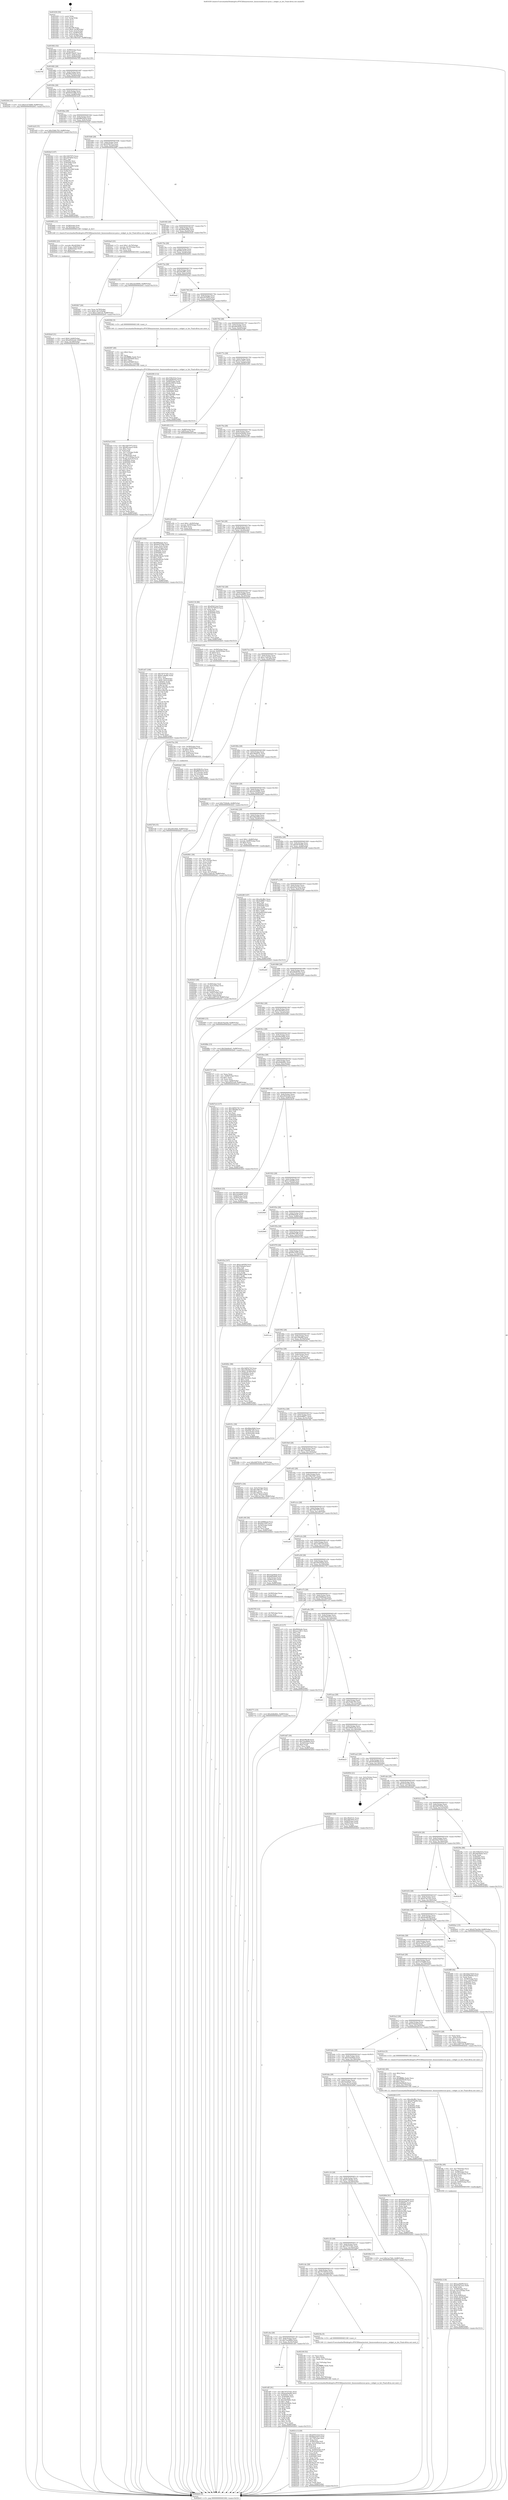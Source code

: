 digraph "0x401630" {
  label = "0x401630 (/mnt/c/Users/mathe/Desktop/tcc/POCII/binaries/extr_linuxsoundsocsoc-pcm.c_widget_in_list_Final-ollvm.out::main(0))"
  labelloc = "t"
  node[shape=record]

  Entry [label="",width=0.3,height=0.3,shape=circle,fillcolor=black,style=filled]
  "0x401662" [label="{
     0x401662 [32]\l
     | [instrs]\l
     &nbsp;&nbsp;0x401662 \<+6\>: mov -0x88(%rbp),%eax\l
     &nbsp;&nbsp;0x401668 \<+2\>: mov %eax,%ecx\l
     &nbsp;&nbsp;0x40166a \<+6\>: sub $0x8275be47,%ecx\l
     &nbsp;&nbsp;0x401670 \<+6\>: mov %eax,-0x8c(%rbp)\l
     &nbsp;&nbsp;0x401676 \<+6\>: mov %ecx,-0x90(%rbp)\l
     &nbsp;&nbsp;0x40167c \<+6\>: je 000000000040278f \<main+0x115f\>\l
  }"]
  "0x40278f" [label="{
     0x40278f\l
  }", style=dashed]
  "0x401682" [label="{
     0x401682 [28]\l
     | [instrs]\l
     &nbsp;&nbsp;0x401682 \<+5\>: jmp 0000000000401687 \<main+0x57\>\l
     &nbsp;&nbsp;0x401687 \<+6\>: mov -0x8c(%rbp),%eax\l
     &nbsp;&nbsp;0x40168d \<+5\>: sub $0x89ae54c6,%eax\l
     &nbsp;&nbsp;0x401692 \<+6\>: mov %eax,-0x94(%rbp)\l
     &nbsp;&nbsp;0x401698 \<+6\>: je 0000000000402244 \<main+0xc14\>\l
  }"]
  Exit [label="",width=0.3,height=0.3,shape=circle,fillcolor=black,style=filled,peripheries=2]
  "0x402244" [label="{
     0x402244 [15]\l
     | [instrs]\l
     &nbsp;&nbsp;0x402244 \<+10\>: movl $0x51474d69,-0x88(%rbp)\l
     &nbsp;&nbsp;0x40224e \<+5\>: jmp 0000000000402b43 \<main+0x1513\>\l
  }"]
  "0x40169e" [label="{
     0x40169e [28]\l
     | [instrs]\l
     &nbsp;&nbsp;0x40169e \<+5\>: jmp 00000000004016a3 \<main+0x73\>\l
     &nbsp;&nbsp;0x4016a3 \<+6\>: mov -0x8c(%rbp),%eax\l
     &nbsp;&nbsp;0x4016a9 \<+5\>: sub $0x8a03194b,%eax\l
     &nbsp;&nbsp;0x4016ae \<+6\>: mov %eax,-0x98(%rbp)\l
     &nbsp;&nbsp;0x4016b4 \<+6\>: je 0000000000401dc8 \<main+0x798\>\l
  }"]
  "0x402771" [label="{
     0x402771 [15]\l
     | [instrs]\l
     &nbsp;&nbsp;0x402771 \<+10\>: movl $0xe6dbdb6c,-0x88(%rbp)\l
     &nbsp;&nbsp;0x40277b \<+5\>: jmp 0000000000402b43 \<main+0x1513\>\l
  }"]
  "0x401dc8" [label="{
     0x401dc8 [15]\l
     | [instrs]\l
     &nbsp;&nbsp;0x401dc8 \<+10\>: movl $0x35d6c763,-0x88(%rbp)\l
     &nbsp;&nbsp;0x401dd2 \<+5\>: jmp 0000000000402b43 \<main+0x1513\>\l
  }"]
  "0x4016ba" [label="{
     0x4016ba [28]\l
     | [instrs]\l
     &nbsp;&nbsp;0x4016ba \<+5\>: jmp 00000000004016bf \<main+0x8f\>\l
     &nbsp;&nbsp;0x4016bf \<+6\>: mov -0x8c(%rbp),%eax\l
     &nbsp;&nbsp;0x4016c5 \<+5\>: sub $0x8f655d16,%eax\l
     &nbsp;&nbsp;0x4016ca \<+6\>: mov %eax,-0x9c(%rbp)\l
     &nbsp;&nbsp;0x4016d0 \<+6\>: je 00000000004024ef \<main+0xebf\>\l
  }"]
  "0x402765" [label="{
     0x402765 [12]\l
     | [instrs]\l
     &nbsp;&nbsp;0x402765 \<+4\>: mov -0x78(%rbp),%rax\l
     &nbsp;&nbsp;0x402769 \<+3\>: mov %rax,%rdi\l
     &nbsp;&nbsp;0x40276c \<+5\>: call 0000000000401030 \<free@plt\>\l
     | [calls]\l
     &nbsp;&nbsp;0x401030 \{1\} (unknown)\l
  }"]
  "0x4024ef" [label="{
     0x4024ef [147]\l
     | [instrs]\l
     &nbsp;&nbsp;0x4024ef \<+5\>: mov $0x10f37975,%eax\l
     &nbsp;&nbsp;0x4024f4 \<+5\>: mov $0xa5f70f50,%ecx\l
     &nbsp;&nbsp;0x4024f9 \<+2\>: mov $0x1,%dl\l
     &nbsp;&nbsp;0x4024fb \<+7\>: mov 0x40505c,%esi\l
     &nbsp;&nbsp;0x402502 \<+7\>: mov 0x405060,%edi\l
     &nbsp;&nbsp;0x402509 \<+3\>: mov %esi,%r8d\l
     &nbsp;&nbsp;0x40250c \<+7\>: sub $0xda41e289,%r8d\l
     &nbsp;&nbsp;0x402513 \<+4\>: sub $0x1,%r8d\l
     &nbsp;&nbsp;0x402517 \<+7\>: add $0xda41e289,%r8d\l
     &nbsp;&nbsp;0x40251e \<+4\>: imul %r8d,%esi\l
     &nbsp;&nbsp;0x402522 \<+3\>: and $0x1,%esi\l
     &nbsp;&nbsp;0x402525 \<+3\>: cmp $0x0,%esi\l
     &nbsp;&nbsp;0x402528 \<+4\>: sete %r9b\l
     &nbsp;&nbsp;0x40252c \<+3\>: cmp $0xa,%edi\l
     &nbsp;&nbsp;0x40252f \<+4\>: setl %r10b\l
     &nbsp;&nbsp;0x402533 \<+3\>: mov %r9b,%r11b\l
     &nbsp;&nbsp;0x402536 \<+4\>: xor $0xff,%r11b\l
     &nbsp;&nbsp;0x40253a \<+3\>: mov %r10b,%bl\l
     &nbsp;&nbsp;0x40253d \<+3\>: xor $0xff,%bl\l
     &nbsp;&nbsp;0x402540 \<+3\>: xor $0x1,%dl\l
     &nbsp;&nbsp;0x402543 \<+3\>: mov %r11b,%r14b\l
     &nbsp;&nbsp;0x402546 \<+4\>: and $0xff,%r14b\l
     &nbsp;&nbsp;0x40254a \<+3\>: and %dl,%r9b\l
     &nbsp;&nbsp;0x40254d \<+3\>: mov %bl,%r15b\l
     &nbsp;&nbsp;0x402550 \<+4\>: and $0xff,%r15b\l
     &nbsp;&nbsp;0x402554 \<+3\>: and %dl,%r10b\l
     &nbsp;&nbsp;0x402557 \<+3\>: or %r9b,%r14b\l
     &nbsp;&nbsp;0x40255a \<+3\>: or %r10b,%r15b\l
     &nbsp;&nbsp;0x40255d \<+3\>: xor %r15b,%r14b\l
     &nbsp;&nbsp;0x402560 \<+3\>: or %bl,%r11b\l
     &nbsp;&nbsp;0x402563 \<+4\>: xor $0xff,%r11b\l
     &nbsp;&nbsp;0x402567 \<+3\>: or $0x1,%dl\l
     &nbsp;&nbsp;0x40256a \<+3\>: and %dl,%r11b\l
     &nbsp;&nbsp;0x40256d \<+3\>: or %r11b,%r14b\l
     &nbsp;&nbsp;0x402570 \<+4\>: test $0x1,%r14b\l
     &nbsp;&nbsp;0x402574 \<+3\>: cmovne %ecx,%eax\l
     &nbsp;&nbsp;0x402577 \<+6\>: mov %eax,-0x88(%rbp)\l
     &nbsp;&nbsp;0x40257d \<+5\>: jmp 0000000000402b43 \<main+0x1513\>\l
  }"]
  "0x4016d6" [label="{
     0x4016d6 [28]\l
     | [instrs]\l
     &nbsp;&nbsp;0x4016d6 \<+5\>: jmp 00000000004016db \<main+0xab\>\l
     &nbsp;&nbsp;0x4016db \<+6\>: mov -0x8c(%rbp),%eax\l
     &nbsp;&nbsp;0x4016e1 \<+5\>: sub $0x929fc91a,%eax\l
     &nbsp;&nbsp;0x4016e6 \<+6\>: mov %eax,-0xa0(%rbp)\l
     &nbsp;&nbsp;0x4016ec \<+6\>: je 0000000000402685 \<main+0x1055\>\l
  }"]
  "0x402728" [label="{
     0x402728 [15]\l
     | [instrs]\l
     &nbsp;&nbsp;0x402728 \<+10\>: movl $0xe60cf446,-0x88(%rbp)\l
     &nbsp;&nbsp;0x402732 \<+5\>: jmp 0000000000402b43 \<main+0x1513\>\l
  }"]
  "0x402685" [label="{
     0x402685 [13]\l
     | [instrs]\l
     &nbsp;&nbsp;0x402685 \<+4\>: mov -0x58(%rbp),%rdi\l
     &nbsp;&nbsp;0x402689 \<+4\>: mov -0x78(%rbp),%rsi\l
     &nbsp;&nbsp;0x40268d \<+5\>: call 0000000000401240 \<widget_in_list\>\l
     | [calls]\l
     &nbsp;&nbsp;0x401240 \{1\} (/mnt/c/Users/mathe/Desktop/tcc/POCII/binaries/extr_linuxsoundsocsoc-pcm.c_widget_in_list_Final-ollvm.out::widget_in_list)\l
  }"]
  "0x4016f2" [label="{
     0x4016f2 [28]\l
     | [instrs]\l
     &nbsp;&nbsp;0x4016f2 \<+5\>: jmp 00000000004016f7 \<main+0xc7\>\l
     &nbsp;&nbsp;0x4016f7 \<+6\>: mov -0x8c(%rbp),%eax\l
     &nbsp;&nbsp;0x4016fd \<+5\>: sub $0x98de5606,%eax\l
     &nbsp;&nbsp;0x401702 \<+6\>: mov %eax,-0xa4(%rbp)\l
     &nbsp;&nbsp;0x401708 \<+6\>: je 00000000004024a0 \<main+0xe70\>\l
  }"]
  "0x40270a" [label="{
     0x40270a [30]\l
     | [instrs]\l
     &nbsp;&nbsp;0x40270a \<+4\>: mov -0x58(%rbp),%rax\l
     &nbsp;&nbsp;0x40270e \<+7\>: movslq -0x84(%rbp),%rcx\l
     &nbsp;&nbsp;0x402715 \<+4\>: shl $0x4,%rcx\l
     &nbsp;&nbsp;0x402719 \<+3\>: add %rcx,%rax\l
     &nbsp;&nbsp;0x40271c \<+4\>: mov 0x8(%rax),%rax\l
     &nbsp;&nbsp;0x402720 \<+3\>: mov %rax,%rdi\l
     &nbsp;&nbsp;0x402723 \<+5\>: call 0000000000401030 \<free@plt\>\l
     | [calls]\l
     &nbsp;&nbsp;0x401030 \{1\} (unknown)\l
  }"]
  "0x4024a0" [label="{
     0x4024a0 [23]\l
     | [instrs]\l
     &nbsp;&nbsp;0x4024a0 \<+7\>: movl $0x1,-0x70(%rbp)\l
     &nbsp;&nbsp;0x4024a7 \<+4\>: movslq -0x70(%rbp),%rax\l
     &nbsp;&nbsp;0x4024ab \<+4\>: shl $0x2,%rax\l
     &nbsp;&nbsp;0x4024af \<+3\>: mov %rax,%rdi\l
     &nbsp;&nbsp;0x4024b2 \<+5\>: call 0000000000401050 \<malloc@plt\>\l
     | [calls]\l
     &nbsp;&nbsp;0x401050 \{1\} (unknown)\l
  }"]
  "0x40170e" [label="{
     0x40170e [28]\l
     | [instrs]\l
     &nbsp;&nbsp;0x40170e \<+5\>: jmp 0000000000401713 \<main+0xe3\>\l
     &nbsp;&nbsp;0x401713 \<+6\>: mov -0x8c(%rbp),%eax\l
     &nbsp;&nbsp;0x401719 \<+5\>: sub $0x9f3c4ac0,%eax\l
     &nbsp;&nbsp;0x40171e \<+6\>: mov %eax,-0xa8(%rbp)\l
     &nbsp;&nbsp;0x401724 \<+6\>: je 0000000000402652 \<main+0x1022\>\l
  }"]
  "0x4026a9" [label="{
     0x4026a9 [31]\l
     | [instrs]\l
     &nbsp;&nbsp;0x4026a9 \<+10\>: movl $0x0,-0x84(%rbp)\l
     &nbsp;&nbsp;0x4026b3 \<+10\>: movl $0xe8543cb9,-0x88(%rbp)\l
     &nbsp;&nbsp;0x4026bd \<+6\>: mov %eax,-0x180(%rbp)\l
     &nbsp;&nbsp;0x4026c3 \<+5\>: jmp 0000000000402b43 \<main+0x1513\>\l
  }"]
  "0x402652" [label="{
     0x402652 [15]\l
     | [instrs]\l
     &nbsp;&nbsp;0x402652 \<+10\>: movl $0xcb230695,-0x88(%rbp)\l
     &nbsp;&nbsp;0x40265c \<+5\>: jmp 0000000000402b43 \<main+0x1513\>\l
  }"]
  "0x40172a" [label="{
     0x40172a [28]\l
     | [instrs]\l
     &nbsp;&nbsp;0x40172a \<+5\>: jmp 000000000040172f \<main+0xff\>\l
     &nbsp;&nbsp;0x40172f \<+6\>: mov -0x8c(%rbp),%eax\l
     &nbsp;&nbsp;0x401735 \<+5\>: sub $0xa44cffb1,%eax\l
     &nbsp;&nbsp;0x40173a \<+6\>: mov %eax,-0xac(%rbp)\l
     &nbsp;&nbsp;0x401740 \<+6\>: je 0000000000402aa2 \<main+0x1472\>\l
  }"]
  "0x402692" [label="{
     0x402692 [23]\l
     | [instrs]\l
     &nbsp;&nbsp;0x402692 \<+10\>: movabs $0x4030b6,%rdi\l
     &nbsp;&nbsp;0x40269c \<+3\>: mov %eax,-0x80(%rbp)\l
     &nbsp;&nbsp;0x40269f \<+3\>: mov -0x80(%rbp),%esi\l
     &nbsp;&nbsp;0x4026a2 \<+2\>: mov $0x0,%al\l
     &nbsp;&nbsp;0x4026a4 \<+5\>: call 0000000000401040 \<printf@plt\>\l
     | [calls]\l
     &nbsp;&nbsp;0x401040 \{1\} (unknown)\l
  }"]
  "0x402aa2" [label="{
     0x402aa2\l
  }", style=dashed]
  "0x401746" [label="{
     0x401746 [28]\l
     | [instrs]\l
     &nbsp;&nbsp;0x401746 \<+5\>: jmp 000000000040174b \<main+0x11b\>\l
     &nbsp;&nbsp;0x40174b \<+6\>: mov -0x8c(%rbp),%eax\l
     &nbsp;&nbsp;0x401751 \<+5\>: sub $0xa5f70f50,%eax\l
     &nbsp;&nbsp;0x401756 \<+6\>: mov %eax,-0xb0(%rbp)\l
     &nbsp;&nbsp;0x40175c \<+6\>: je 0000000000402582 \<main+0xf52\>\l
  }"]
  "0x4025af" [label="{
     0x4025af [163]\l
     | [instrs]\l
     &nbsp;&nbsp;0x4025af \<+5\>: mov $0x10f37975,%ecx\l
     &nbsp;&nbsp;0x4025b4 \<+5\>: mov $0x9f3c4ac0,%edx\l
     &nbsp;&nbsp;0x4025b9 \<+3\>: mov $0x1,%sil\l
     &nbsp;&nbsp;0x4025bc \<+2\>: xor %edi,%edi\l
     &nbsp;&nbsp;0x4025be \<+7\>: mov -0x17c(%rbp),%r8d\l
     &nbsp;&nbsp;0x4025c5 \<+4\>: imul %eax,%r8d\l
     &nbsp;&nbsp;0x4025c9 \<+4\>: mov -0x78(%rbp),%r9\l
     &nbsp;&nbsp;0x4025cd \<+4\>: movslq -0x7c(%rbp),%r10\l
     &nbsp;&nbsp;0x4025d1 \<+4\>: mov %r8d,(%r9,%r10,4)\l
     &nbsp;&nbsp;0x4025d5 \<+7\>: mov 0x40505c,%eax\l
     &nbsp;&nbsp;0x4025dc \<+8\>: mov 0x405060,%r8d\l
     &nbsp;&nbsp;0x4025e4 \<+3\>: sub $0x1,%edi\l
     &nbsp;&nbsp;0x4025e7 \<+3\>: mov %eax,%r11d\l
     &nbsp;&nbsp;0x4025ea \<+3\>: add %edi,%r11d\l
     &nbsp;&nbsp;0x4025ed \<+4\>: imul %r11d,%eax\l
     &nbsp;&nbsp;0x4025f1 \<+3\>: and $0x1,%eax\l
     &nbsp;&nbsp;0x4025f4 \<+3\>: cmp $0x0,%eax\l
     &nbsp;&nbsp;0x4025f7 \<+3\>: sete %bl\l
     &nbsp;&nbsp;0x4025fa \<+4\>: cmp $0xa,%r8d\l
     &nbsp;&nbsp;0x4025fe \<+4\>: setl %r14b\l
     &nbsp;&nbsp;0x402602 \<+3\>: mov %bl,%r15b\l
     &nbsp;&nbsp;0x402605 \<+4\>: xor $0xff,%r15b\l
     &nbsp;&nbsp;0x402609 \<+3\>: mov %r14b,%r12b\l
     &nbsp;&nbsp;0x40260c \<+4\>: xor $0xff,%r12b\l
     &nbsp;&nbsp;0x402610 \<+4\>: xor $0x0,%sil\l
     &nbsp;&nbsp;0x402614 \<+3\>: mov %r15b,%r13b\l
     &nbsp;&nbsp;0x402617 \<+4\>: and $0x0,%r13b\l
     &nbsp;&nbsp;0x40261b \<+3\>: and %sil,%bl\l
     &nbsp;&nbsp;0x40261e \<+3\>: mov %r12b,%al\l
     &nbsp;&nbsp;0x402621 \<+2\>: and $0x0,%al\l
     &nbsp;&nbsp;0x402623 \<+3\>: and %sil,%r14b\l
     &nbsp;&nbsp;0x402626 \<+3\>: or %bl,%r13b\l
     &nbsp;&nbsp;0x402629 \<+3\>: or %r14b,%al\l
     &nbsp;&nbsp;0x40262c \<+3\>: xor %al,%r13b\l
     &nbsp;&nbsp;0x40262f \<+3\>: or %r12b,%r15b\l
     &nbsp;&nbsp;0x402632 \<+4\>: xor $0xff,%r15b\l
     &nbsp;&nbsp;0x402636 \<+4\>: or $0x0,%sil\l
     &nbsp;&nbsp;0x40263a \<+3\>: and %sil,%r15b\l
     &nbsp;&nbsp;0x40263d \<+3\>: or %r15b,%r13b\l
     &nbsp;&nbsp;0x402640 \<+4\>: test $0x1,%r13b\l
     &nbsp;&nbsp;0x402644 \<+3\>: cmovne %edx,%ecx\l
     &nbsp;&nbsp;0x402647 \<+6\>: mov %ecx,-0x88(%rbp)\l
     &nbsp;&nbsp;0x40264d \<+5\>: jmp 0000000000402b43 \<main+0x1513\>\l
  }"]
  "0x402582" [label="{
     0x402582 [5]\l
     | [instrs]\l
     &nbsp;&nbsp;0x402582 \<+5\>: call 0000000000401160 \<next_i\>\l
     | [calls]\l
     &nbsp;&nbsp;0x401160 \{1\} (/mnt/c/Users/mathe/Desktop/tcc/POCII/binaries/extr_linuxsoundsocsoc-pcm.c_widget_in_list_Final-ollvm.out::next_i)\l
  }"]
  "0x401762" [label="{
     0x401762 [28]\l
     | [instrs]\l
     &nbsp;&nbsp;0x401762 \<+5\>: jmp 0000000000401767 \<main+0x137\>\l
     &nbsp;&nbsp;0x401767 \<+6\>: mov -0x8c(%rbp),%eax\l
     &nbsp;&nbsp;0x40176d \<+5\>: sub $0xa6b5fd2b,%eax\l
     &nbsp;&nbsp;0x401772 \<+6\>: mov %eax,-0xb4(%rbp)\l
     &nbsp;&nbsp;0x401778 \<+6\>: je 00000000004023f0 \<main+0xdc0\>\l
  }"]
  "0x402587" [label="{
     0x402587 [40]\l
     | [instrs]\l
     &nbsp;&nbsp;0x402587 \<+5\>: mov $0x2,%ecx\l
     &nbsp;&nbsp;0x40258c \<+1\>: cltd\l
     &nbsp;&nbsp;0x40258d \<+2\>: idiv %ecx\l
     &nbsp;&nbsp;0x40258f \<+6\>: imul $0xfffffffe,%edx,%ecx\l
     &nbsp;&nbsp;0x402595 \<+6\>: add $0xed2f3409,%ecx\l
     &nbsp;&nbsp;0x40259b \<+3\>: add $0x1,%ecx\l
     &nbsp;&nbsp;0x40259e \<+6\>: sub $0xed2f3409,%ecx\l
     &nbsp;&nbsp;0x4025a4 \<+6\>: mov %ecx,-0x17c(%rbp)\l
     &nbsp;&nbsp;0x4025aa \<+5\>: call 0000000000401160 \<next_i\>\l
     | [calls]\l
     &nbsp;&nbsp;0x401160 \{1\} (/mnt/c/Users/mathe/Desktop/tcc/POCII/binaries/extr_linuxsoundsocsoc-pcm.c_widget_in_list_Final-ollvm.out::next_i)\l
  }"]
  "0x4023f0" [label="{
     0x4023f0 [112]\l
     | [instrs]\l
     &nbsp;&nbsp;0x4023f0 \<+5\>: mov $0x359b351b,%eax\l
     &nbsp;&nbsp;0x4023f5 \<+5\>: mov $0xdd6d6352,%ecx\l
     &nbsp;&nbsp;0x4023fa \<+3\>: mov -0x64(%rbp),%edx\l
     &nbsp;&nbsp;0x4023fd \<+6\>: sub $0xb8c0941d,%edx\l
     &nbsp;&nbsp;0x402403 \<+3\>: add $0x1,%edx\l
     &nbsp;&nbsp;0x402406 \<+6\>: add $0xb8c0941d,%edx\l
     &nbsp;&nbsp;0x40240c \<+3\>: mov %edx,-0x64(%rbp)\l
     &nbsp;&nbsp;0x40240f \<+7\>: mov 0x40505c,%edx\l
     &nbsp;&nbsp;0x402416 \<+7\>: mov 0x405060,%esi\l
     &nbsp;&nbsp;0x40241d \<+2\>: mov %edx,%edi\l
     &nbsp;&nbsp;0x40241f \<+6\>: sub $0x7dbf39f2,%edi\l
     &nbsp;&nbsp;0x402425 \<+3\>: sub $0x1,%edi\l
     &nbsp;&nbsp;0x402428 \<+6\>: add $0x7dbf39f2,%edi\l
     &nbsp;&nbsp;0x40242e \<+3\>: imul %edi,%edx\l
     &nbsp;&nbsp;0x402431 \<+3\>: and $0x1,%edx\l
     &nbsp;&nbsp;0x402434 \<+3\>: cmp $0x0,%edx\l
     &nbsp;&nbsp;0x402437 \<+4\>: sete %r8b\l
     &nbsp;&nbsp;0x40243b \<+3\>: cmp $0xa,%esi\l
     &nbsp;&nbsp;0x40243e \<+4\>: setl %r9b\l
     &nbsp;&nbsp;0x402442 \<+3\>: mov %r8b,%r10b\l
     &nbsp;&nbsp;0x402445 \<+3\>: and %r9b,%r10b\l
     &nbsp;&nbsp;0x402448 \<+3\>: xor %r9b,%r8b\l
     &nbsp;&nbsp;0x40244b \<+3\>: or %r8b,%r10b\l
     &nbsp;&nbsp;0x40244e \<+4\>: test $0x1,%r10b\l
     &nbsp;&nbsp;0x402452 \<+3\>: cmovne %ecx,%eax\l
     &nbsp;&nbsp;0x402455 \<+6\>: mov %eax,-0x88(%rbp)\l
     &nbsp;&nbsp;0x40245b \<+5\>: jmp 0000000000402b43 \<main+0x1513\>\l
  }"]
  "0x40177e" [label="{
     0x40177e [28]\l
     | [instrs]\l
     &nbsp;&nbsp;0x40177e \<+5\>: jmp 0000000000401783 \<main+0x153\>\l
     &nbsp;&nbsp;0x401783 \<+6\>: mov -0x8c(%rbp),%eax\l
     &nbsp;&nbsp;0x401789 \<+5\>: sub $0xacec3611,%eax\l
     &nbsp;&nbsp;0x40178e \<+6\>: mov %eax,-0xb8(%rbp)\l
     &nbsp;&nbsp;0x401794 \<+6\>: je 0000000000401d52 \<main+0x722\>\l
  }"]
  "0x4024b7" [label="{
     0x4024b7 [26]\l
     | [instrs]\l
     &nbsp;&nbsp;0x4024b7 \<+4\>: mov %rax,-0x78(%rbp)\l
     &nbsp;&nbsp;0x4024bb \<+7\>: movl $0x0,-0x7c(%rbp)\l
     &nbsp;&nbsp;0x4024c2 \<+10\>: movl $0xc13d41d2,-0x88(%rbp)\l
     &nbsp;&nbsp;0x4024cc \<+5\>: jmp 0000000000402b43 \<main+0x1513\>\l
  }"]
  "0x401d52" [label="{
     0x401d52 [13]\l
     | [instrs]\l
     &nbsp;&nbsp;0x401d52 \<+4\>: mov -0x48(%rbp),%rax\l
     &nbsp;&nbsp;0x401d56 \<+4\>: mov 0x8(%rax),%rdi\l
     &nbsp;&nbsp;0x401d5a \<+5\>: call 0000000000401060 \<atoi@plt\>\l
     | [calls]\l
     &nbsp;&nbsp;0x401060 \{1\} (unknown)\l
  }"]
  "0x40179a" [label="{
     0x40179a [28]\l
     | [instrs]\l
     &nbsp;&nbsp;0x40179a \<+5\>: jmp 000000000040179f \<main+0x16f\>\l
     &nbsp;&nbsp;0x40179f \<+6\>: mov -0x8c(%rbp),%eax\l
     &nbsp;&nbsp;0x4017a5 \<+5\>: sub $0xb2d36a66,%eax\l
     &nbsp;&nbsp;0x4017aa \<+6\>: mov %eax,-0xbc(%rbp)\l
     &nbsp;&nbsp;0x4017b0 \<+6\>: je 0000000000401e50 \<main+0x820\>\l
  }"]
  "0x4021c3" [label="{
     0x4021c3 [129]\l
     | [instrs]\l
     &nbsp;&nbsp;0x4021c3 \<+5\>: mov $0xd54212ed,%ecx\l
     &nbsp;&nbsp;0x4021c8 \<+5\>: mov $0x89ae54c6,%edx\l
     &nbsp;&nbsp;0x4021cd \<+6\>: mov -0x178(%rbp),%esi\l
     &nbsp;&nbsp;0x4021d3 \<+3\>: imul %eax,%esi\l
     &nbsp;&nbsp;0x4021d6 \<+4\>: mov -0x58(%rbp),%r8\l
     &nbsp;&nbsp;0x4021da \<+4\>: movslq -0x5c(%rbp),%r9\l
     &nbsp;&nbsp;0x4021de \<+4\>: shl $0x4,%r9\l
     &nbsp;&nbsp;0x4021e2 \<+3\>: add %r9,%r8\l
     &nbsp;&nbsp;0x4021e5 \<+4\>: mov 0x8(%r8),%r8\l
     &nbsp;&nbsp;0x4021e9 \<+4\>: movslq -0x64(%rbp),%r9\l
     &nbsp;&nbsp;0x4021ed \<+4\>: mov (%r8,%r9,8),%r8\l
     &nbsp;&nbsp;0x4021f1 \<+3\>: mov %esi,(%r8)\l
     &nbsp;&nbsp;0x4021f4 \<+7\>: mov 0x40505c,%eax\l
     &nbsp;&nbsp;0x4021fb \<+7\>: mov 0x405060,%esi\l
     &nbsp;&nbsp;0x402202 \<+2\>: mov %eax,%edi\l
     &nbsp;&nbsp;0x402204 \<+6\>: sub $0x5be4c187,%edi\l
     &nbsp;&nbsp;0x40220a \<+3\>: sub $0x1,%edi\l
     &nbsp;&nbsp;0x40220d \<+6\>: add $0x5be4c187,%edi\l
     &nbsp;&nbsp;0x402213 \<+3\>: imul %edi,%eax\l
     &nbsp;&nbsp;0x402216 \<+3\>: and $0x1,%eax\l
     &nbsp;&nbsp;0x402219 \<+3\>: cmp $0x0,%eax\l
     &nbsp;&nbsp;0x40221c \<+4\>: sete %r10b\l
     &nbsp;&nbsp;0x402220 \<+3\>: cmp $0xa,%esi\l
     &nbsp;&nbsp;0x402223 \<+4\>: setl %r11b\l
     &nbsp;&nbsp;0x402227 \<+3\>: mov %r10b,%bl\l
     &nbsp;&nbsp;0x40222a \<+3\>: and %r11b,%bl\l
     &nbsp;&nbsp;0x40222d \<+3\>: xor %r11b,%r10b\l
     &nbsp;&nbsp;0x402230 \<+3\>: or %r10b,%bl\l
     &nbsp;&nbsp;0x402233 \<+3\>: test $0x1,%bl\l
     &nbsp;&nbsp;0x402236 \<+3\>: cmovne %edx,%ecx\l
     &nbsp;&nbsp;0x402239 \<+6\>: mov %ecx,-0x88(%rbp)\l
     &nbsp;&nbsp;0x40223f \<+5\>: jmp 0000000000402b43 \<main+0x1513\>\l
  }"]
  "0x401e50" [label="{
     0x401e50 [23]\l
     | [instrs]\l
     &nbsp;&nbsp;0x401e50 \<+7\>: movl $0x1,-0x50(%rbp)\l
     &nbsp;&nbsp;0x401e57 \<+4\>: movslq -0x50(%rbp),%rax\l
     &nbsp;&nbsp;0x401e5b \<+4\>: shl $0x4,%rax\l
     &nbsp;&nbsp;0x401e5f \<+3\>: mov %rax,%rdi\l
     &nbsp;&nbsp;0x401e62 \<+5\>: call 0000000000401050 \<malloc@plt\>\l
     | [calls]\l
     &nbsp;&nbsp;0x401050 \{1\} (unknown)\l
  }"]
  "0x4017b6" [label="{
     0x4017b6 [28]\l
     | [instrs]\l
     &nbsp;&nbsp;0x4017b6 \<+5\>: jmp 00000000004017bb \<main+0x18b\>\l
     &nbsp;&nbsp;0x4017bb \<+6\>: mov -0x8c(%rbp),%eax\l
     &nbsp;&nbsp;0x4017c1 \<+5\>: sub $0xb6f5d9d0,%eax\l
     &nbsp;&nbsp;0x4017c6 \<+6\>: mov %eax,-0xc0(%rbp)\l
     &nbsp;&nbsp;0x4017cc \<+6\>: je 0000000000402134 \<main+0xb04\>\l
  }"]
  "0x40218f" [label="{
     0x40218f [52]\l
     | [instrs]\l
     &nbsp;&nbsp;0x40218f \<+2\>: xor %ecx,%ecx\l
     &nbsp;&nbsp;0x402191 \<+5\>: mov $0x2,%edx\l
     &nbsp;&nbsp;0x402196 \<+6\>: mov %edx,-0x174(%rbp)\l
     &nbsp;&nbsp;0x40219c \<+1\>: cltd\l
     &nbsp;&nbsp;0x40219d \<+6\>: mov -0x174(%rbp),%esi\l
     &nbsp;&nbsp;0x4021a3 \<+2\>: idiv %esi\l
     &nbsp;&nbsp;0x4021a5 \<+6\>: imul $0xfffffffe,%edx,%edx\l
     &nbsp;&nbsp;0x4021ab \<+2\>: mov %ecx,%edi\l
     &nbsp;&nbsp;0x4021ad \<+2\>: sub %edx,%edi\l
     &nbsp;&nbsp;0x4021af \<+2\>: mov %ecx,%edx\l
     &nbsp;&nbsp;0x4021b1 \<+3\>: sub $0x1,%edx\l
     &nbsp;&nbsp;0x4021b4 \<+2\>: add %edx,%edi\l
     &nbsp;&nbsp;0x4021b6 \<+2\>: sub %edi,%ecx\l
     &nbsp;&nbsp;0x4021b8 \<+6\>: mov %ecx,-0x178(%rbp)\l
     &nbsp;&nbsp;0x4021be \<+5\>: call 0000000000401160 \<next_i\>\l
     | [calls]\l
     &nbsp;&nbsp;0x401160 \{1\} (/mnt/c/Users/mathe/Desktop/tcc/POCII/binaries/extr_linuxsoundsocsoc-pcm.c_widget_in_list_Final-ollvm.out::next_i)\l
  }"]
  "0x402134" [label="{
     0x402134 [86]\l
     | [instrs]\l
     &nbsp;&nbsp;0x402134 \<+5\>: mov $0xd54212ed,%eax\l
     &nbsp;&nbsp;0x402139 \<+5\>: mov $0x7b728510,%ecx\l
     &nbsp;&nbsp;0x40213e \<+2\>: xor %edx,%edx\l
     &nbsp;&nbsp;0x402140 \<+7\>: mov 0x40505c,%esi\l
     &nbsp;&nbsp;0x402147 \<+7\>: mov 0x405060,%edi\l
     &nbsp;&nbsp;0x40214e \<+3\>: sub $0x1,%edx\l
     &nbsp;&nbsp;0x402151 \<+3\>: mov %esi,%r8d\l
     &nbsp;&nbsp;0x402154 \<+3\>: add %edx,%r8d\l
     &nbsp;&nbsp;0x402157 \<+4\>: imul %r8d,%esi\l
     &nbsp;&nbsp;0x40215b \<+3\>: and $0x1,%esi\l
     &nbsp;&nbsp;0x40215e \<+3\>: cmp $0x0,%esi\l
     &nbsp;&nbsp;0x402161 \<+4\>: sete %r9b\l
     &nbsp;&nbsp;0x402165 \<+3\>: cmp $0xa,%edi\l
     &nbsp;&nbsp;0x402168 \<+4\>: setl %r10b\l
     &nbsp;&nbsp;0x40216c \<+3\>: mov %r9b,%r11b\l
     &nbsp;&nbsp;0x40216f \<+3\>: and %r10b,%r11b\l
     &nbsp;&nbsp;0x402172 \<+3\>: xor %r10b,%r9b\l
     &nbsp;&nbsp;0x402175 \<+3\>: or %r9b,%r11b\l
     &nbsp;&nbsp;0x402178 \<+4\>: test $0x1,%r11b\l
     &nbsp;&nbsp;0x40217c \<+3\>: cmovne %ecx,%eax\l
     &nbsp;&nbsp;0x40217f \<+6\>: mov %eax,-0x88(%rbp)\l
     &nbsp;&nbsp;0x402185 \<+5\>: jmp 0000000000402b43 \<main+0x1513\>\l
  }"]
  "0x4017d2" [label="{
     0x4017d2 [28]\l
     | [instrs]\l
     &nbsp;&nbsp;0x4017d2 \<+5\>: jmp 00000000004017d7 \<main+0x1a7\>\l
     &nbsp;&nbsp;0x4017d7 \<+6\>: mov -0x8c(%rbp),%eax\l
     &nbsp;&nbsp;0x4017dd \<+5\>: sub $0xc0cb9695,%eax\l
     &nbsp;&nbsp;0x4017e2 \<+6\>: mov %eax,-0xc4(%rbp)\l
     &nbsp;&nbsp;0x4017e8 \<+6\>: je 00000000004026e9 \<main+0x10b9\>\l
  }"]
  "0x4020e5" [label="{
     0x4020e5 [49]\l
     | [instrs]\l
     &nbsp;&nbsp;0x4020e5 \<+4\>: mov -0x58(%rbp),%rdi\l
     &nbsp;&nbsp;0x4020e9 \<+4\>: movslq -0x5c(%rbp),%rcx\l
     &nbsp;&nbsp;0x4020ed \<+4\>: shl $0x4,%rcx\l
     &nbsp;&nbsp;0x4020f1 \<+3\>: add %rcx,%rdi\l
     &nbsp;&nbsp;0x4020f4 \<+4\>: mov 0x8(%rdi),%rcx\l
     &nbsp;&nbsp;0x4020f8 \<+4\>: movslq -0x64(%rbp),%rdi\l
     &nbsp;&nbsp;0x4020fc \<+4\>: mov %rax,(%rcx,%rdi,8)\l
     &nbsp;&nbsp;0x402100 \<+7\>: movl $0x0,-0x6c(%rbp)\l
     &nbsp;&nbsp;0x402107 \<+10\>: movl $0x1e68733f,-0x88(%rbp)\l
     &nbsp;&nbsp;0x402111 \<+5\>: jmp 0000000000402b43 \<main+0x1513\>\l
  }"]
  "0x4026e9" [label="{
     0x4026e9 [33]\l
     | [instrs]\l
     &nbsp;&nbsp;0x4026e9 \<+4\>: mov -0x58(%rbp),%rax\l
     &nbsp;&nbsp;0x4026ed \<+7\>: movslq -0x84(%rbp),%rcx\l
     &nbsp;&nbsp;0x4026f4 \<+4\>: shl $0x4,%rcx\l
     &nbsp;&nbsp;0x4026f8 \<+3\>: add %rcx,%rax\l
     &nbsp;&nbsp;0x4026fb \<+4\>: mov 0x8(%rax),%rax\l
     &nbsp;&nbsp;0x4026ff \<+3\>: mov (%rax),%rax\l
     &nbsp;&nbsp;0x402702 \<+3\>: mov %rax,%rdi\l
     &nbsp;&nbsp;0x402705 \<+5\>: call 0000000000401030 \<free@plt\>\l
     | [calls]\l
     &nbsp;&nbsp;0x401030 \{1\} (unknown)\l
  }"]
  "0x4017ee" [label="{
     0x4017ee [28]\l
     | [instrs]\l
     &nbsp;&nbsp;0x4017ee \<+5\>: jmp 00000000004017f3 \<main+0x1c3\>\l
     &nbsp;&nbsp;0x4017f3 \<+6\>: mov -0x8c(%rbp),%eax\l
     &nbsp;&nbsp;0x4017f9 \<+5\>: sub $0xc13d41d2,%eax\l
     &nbsp;&nbsp;0x4017fe \<+6\>: mov %eax,-0xc8(%rbp)\l
     &nbsp;&nbsp;0x401804 \<+6\>: je 00000000004024d1 \<main+0xea1\>\l
  }"]
  "0x40202b" [label="{
     0x40202b [118]\l
     | [instrs]\l
     &nbsp;&nbsp;0x40202b \<+5\>: mov $0xecafd309,%ecx\l
     &nbsp;&nbsp;0x402030 \<+5\>: mov $0x47de7ee2,%edx\l
     &nbsp;&nbsp;0x402035 \<+3\>: xor %r8d,%r8d\l
     &nbsp;&nbsp;0x402038 \<+4\>: mov -0x58(%rbp),%rsi\l
     &nbsp;&nbsp;0x40203c \<+4\>: movslq -0x5c(%rbp),%rdi\l
     &nbsp;&nbsp;0x402040 \<+4\>: shl $0x4,%rdi\l
     &nbsp;&nbsp;0x402044 \<+3\>: add %rdi,%rsi\l
     &nbsp;&nbsp;0x402047 \<+4\>: mov %rax,0x8(%rsi)\l
     &nbsp;&nbsp;0x40204b \<+7\>: movl $0x0,-0x64(%rbp)\l
     &nbsp;&nbsp;0x402052 \<+8\>: mov 0x40505c,%r9d\l
     &nbsp;&nbsp;0x40205a \<+8\>: mov 0x405060,%r10d\l
     &nbsp;&nbsp;0x402062 \<+4\>: sub $0x1,%r8d\l
     &nbsp;&nbsp;0x402066 \<+3\>: mov %r9d,%r11d\l
     &nbsp;&nbsp;0x402069 \<+3\>: add %r8d,%r11d\l
     &nbsp;&nbsp;0x40206c \<+4\>: imul %r11d,%r9d\l
     &nbsp;&nbsp;0x402070 \<+4\>: and $0x1,%r9d\l
     &nbsp;&nbsp;0x402074 \<+4\>: cmp $0x0,%r9d\l
     &nbsp;&nbsp;0x402078 \<+3\>: sete %bl\l
     &nbsp;&nbsp;0x40207b \<+4\>: cmp $0xa,%r10d\l
     &nbsp;&nbsp;0x40207f \<+4\>: setl %r14b\l
     &nbsp;&nbsp;0x402083 \<+3\>: mov %bl,%r15b\l
     &nbsp;&nbsp;0x402086 \<+3\>: and %r14b,%r15b\l
     &nbsp;&nbsp;0x402089 \<+3\>: xor %r14b,%bl\l
     &nbsp;&nbsp;0x40208c \<+3\>: or %bl,%r15b\l
     &nbsp;&nbsp;0x40208f \<+4\>: test $0x1,%r15b\l
     &nbsp;&nbsp;0x402093 \<+3\>: cmovne %edx,%ecx\l
     &nbsp;&nbsp;0x402096 \<+6\>: mov %ecx,-0x88(%rbp)\l
     &nbsp;&nbsp;0x40209c \<+5\>: jmp 0000000000402b43 \<main+0x1513\>\l
  }"]
  "0x4024d1" [label="{
     0x4024d1 [30]\l
     | [instrs]\l
     &nbsp;&nbsp;0x4024d1 \<+5\>: mov $0x929fc91a,%eax\l
     &nbsp;&nbsp;0x4024d6 \<+5\>: mov $0x8f655d16,%ecx\l
     &nbsp;&nbsp;0x4024db \<+3\>: mov -0x7c(%rbp),%edx\l
     &nbsp;&nbsp;0x4024de \<+3\>: cmp -0x70(%rbp),%edx\l
     &nbsp;&nbsp;0x4024e1 \<+3\>: cmovl %ecx,%eax\l
     &nbsp;&nbsp;0x4024e4 \<+6\>: mov %eax,-0x88(%rbp)\l
     &nbsp;&nbsp;0x4024ea \<+5\>: jmp 0000000000402b43 \<main+0x1513\>\l
  }"]
  "0x40180a" [label="{
     0x40180a [28]\l
     | [instrs]\l
     &nbsp;&nbsp;0x40180a \<+5\>: jmp 000000000040180f \<main+0x1df\>\l
     &nbsp;&nbsp;0x40180f \<+6\>: mov -0x8c(%rbp),%eax\l
     &nbsp;&nbsp;0x401815 \<+5\>: sub $0xc99a8141,%eax\l
     &nbsp;&nbsp;0x40181a \<+6\>: mov %eax,-0xcc(%rbp)\l
     &nbsp;&nbsp;0x401820 \<+6\>: je 000000000040246f \<main+0xe3f\>\l
  }"]
  "0x401ffa" [label="{
     0x401ffa [49]\l
     | [instrs]\l
     &nbsp;&nbsp;0x401ffa \<+6\>: mov -0x170(%rbp),%ecx\l
     &nbsp;&nbsp;0x402000 \<+3\>: imul %eax,%ecx\l
     &nbsp;&nbsp;0x402003 \<+4\>: mov -0x58(%rbp),%rsi\l
     &nbsp;&nbsp;0x402007 \<+4\>: movslq -0x5c(%rbp),%rdi\l
     &nbsp;&nbsp;0x40200b \<+4\>: shl $0x4,%rdi\l
     &nbsp;&nbsp;0x40200f \<+3\>: add %rdi,%rsi\l
     &nbsp;&nbsp;0x402012 \<+2\>: mov %ecx,(%rsi)\l
     &nbsp;&nbsp;0x402014 \<+7\>: movl $0x1,-0x60(%rbp)\l
     &nbsp;&nbsp;0x40201b \<+4\>: movslq -0x60(%rbp),%rsi\l
     &nbsp;&nbsp;0x40201f \<+4\>: shl $0x3,%rsi\l
     &nbsp;&nbsp;0x402023 \<+3\>: mov %rsi,%rdi\l
     &nbsp;&nbsp;0x402026 \<+5\>: call 0000000000401050 \<malloc@plt\>\l
     | [calls]\l
     &nbsp;&nbsp;0x401050 \{1\} (unknown)\l
  }"]
  "0x40246f" [label="{
     0x40246f [15]\l
     | [instrs]\l
     &nbsp;&nbsp;0x40246f \<+10\>: movl $0x7526e8e,-0x88(%rbp)\l
     &nbsp;&nbsp;0x402479 \<+5\>: jmp 0000000000402b43 \<main+0x1513\>\l
  }"]
  "0x401826" [label="{
     0x401826 [28]\l
     | [instrs]\l
     &nbsp;&nbsp;0x401826 \<+5\>: jmp 000000000040182b \<main+0x1fb\>\l
     &nbsp;&nbsp;0x40182b \<+6\>: mov -0x8c(%rbp),%eax\l
     &nbsp;&nbsp;0x401831 \<+5\>: sub $0xcb230695,%eax\l
     &nbsp;&nbsp;0x401836 \<+6\>: mov %eax,-0xd0(%rbp)\l
     &nbsp;&nbsp;0x40183c \<+6\>: je 0000000000402661 \<main+0x1031\>\l
  }"]
  "0x401fd2" [label="{
     0x401fd2 [40]\l
     | [instrs]\l
     &nbsp;&nbsp;0x401fd2 \<+5\>: mov $0x2,%ecx\l
     &nbsp;&nbsp;0x401fd7 \<+1\>: cltd\l
     &nbsp;&nbsp;0x401fd8 \<+2\>: idiv %ecx\l
     &nbsp;&nbsp;0x401fda \<+6\>: imul $0xfffffffe,%edx,%ecx\l
     &nbsp;&nbsp;0x401fe0 \<+6\>: sub $0xf2b45b39,%ecx\l
     &nbsp;&nbsp;0x401fe6 \<+3\>: add $0x1,%ecx\l
     &nbsp;&nbsp;0x401fe9 \<+6\>: add $0xf2b45b39,%ecx\l
     &nbsp;&nbsp;0x401fef \<+6\>: mov %ecx,-0x170(%rbp)\l
     &nbsp;&nbsp;0x401ff5 \<+5\>: call 0000000000401160 \<next_i\>\l
     | [calls]\l
     &nbsp;&nbsp;0x401160 \{1\} (/mnt/c/Users/mathe/Desktop/tcc/POCII/binaries/extr_linuxsoundsocsoc-pcm.c_widget_in_list_Final-ollvm.out::next_i)\l
  }"]
  "0x402661" [label="{
     0x402661 [36]\l
     | [instrs]\l
     &nbsp;&nbsp;0x402661 \<+2\>: xor %eax,%eax\l
     &nbsp;&nbsp;0x402663 \<+3\>: mov -0x7c(%rbp),%ecx\l
     &nbsp;&nbsp;0x402666 \<+2\>: mov %eax,%edx\l
     &nbsp;&nbsp;0x402668 \<+2\>: sub %ecx,%edx\l
     &nbsp;&nbsp;0x40266a \<+2\>: mov %eax,%ecx\l
     &nbsp;&nbsp;0x40266c \<+3\>: sub $0x1,%ecx\l
     &nbsp;&nbsp;0x40266f \<+2\>: add %ecx,%edx\l
     &nbsp;&nbsp;0x402671 \<+2\>: sub %edx,%eax\l
     &nbsp;&nbsp;0x402673 \<+3\>: mov %eax,-0x7c(%rbp)\l
     &nbsp;&nbsp;0x402676 \<+10\>: movl $0xc13d41d2,-0x88(%rbp)\l
     &nbsp;&nbsp;0x402680 \<+5\>: jmp 0000000000402b43 \<main+0x1513\>\l
  }"]
  "0x401842" [label="{
     0x401842 [28]\l
     | [instrs]\l
     &nbsp;&nbsp;0x401842 \<+5\>: jmp 0000000000401847 \<main+0x217\>\l
     &nbsp;&nbsp;0x401847 \<+6\>: mov -0x8c(%rbp),%eax\l
     &nbsp;&nbsp;0x40184d \<+5\>: sub $0xcfdbe9d4,%eax\l
     &nbsp;&nbsp;0x401852 \<+6\>: mov %eax,-0xd4(%rbp)\l
     &nbsp;&nbsp;0x401858 \<+6\>: je 00000000004020ce \<main+0xa9e\>\l
  }"]
  "0x401e67" [label="{
     0x401e67 [166]\l
     | [instrs]\l
     &nbsp;&nbsp;0x401e67 \<+5\>: mov $0x707372d1,%ecx\l
     &nbsp;&nbsp;0x401e6c \<+5\>: mov $0x67c4bdde,%edx\l
     &nbsp;&nbsp;0x401e71 \<+3\>: mov $0x1,%sil\l
     &nbsp;&nbsp;0x401e74 \<+4\>: mov %rax,-0x58(%rbp)\l
     &nbsp;&nbsp;0x401e78 \<+7\>: movl $0x0,-0x5c(%rbp)\l
     &nbsp;&nbsp;0x401e7f \<+8\>: mov 0x40505c,%r8d\l
     &nbsp;&nbsp;0x401e87 \<+8\>: mov 0x405060,%r9d\l
     &nbsp;&nbsp;0x401e8f \<+3\>: mov %r8d,%r10d\l
     &nbsp;&nbsp;0x401e92 \<+7\>: add $0xe108e59a,%r10d\l
     &nbsp;&nbsp;0x401e99 \<+4\>: sub $0x1,%r10d\l
     &nbsp;&nbsp;0x401e9d \<+7\>: sub $0xe108e59a,%r10d\l
     &nbsp;&nbsp;0x401ea4 \<+4\>: imul %r10d,%r8d\l
     &nbsp;&nbsp;0x401ea8 \<+4\>: and $0x1,%r8d\l
     &nbsp;&nbsp;0x401eac \<+4\>: cmp $0x0,%r8d\l
     &nbsp;&nbsp;0x401eb0 \<+4\>: sete %r11b\l
     &nbsp;&nbsp;0x401eb4 \<+4\>: cmp $0xa,%r9d\l
     &nbsp;&nbsp;0x401eb8 \<+3\>: setl %bl\l
     &nbsp;&nbsp;0x401ebb \<+3\>: mov %r11b,%r14b\l
     &nbsp;&nbsp;0x401ebe \<+4\>: xor $0xff,%r14b\l
     &nbsp;&nbsp;0x401ec2 \<+3\>: mov %bl,%r15b\l
     &nbsp;&nbsp;0x401ec5 \<+4\>: xor $0xff,%r15b\l
     &nbsp;&nbsp;0x401ec9 \<+4\>: xor $0x1,%sil\l
     &nbsp;&nbsp;0x401ecd \<+3\>: mov %r14b,%r12b\l
     &nbsp;&nbsp;0x401ed0 \<+4\>: and $0xff,%r12b\l
     &nbsp;&nbsp;0x401ed4 \<+3\>: and %sil,%r11b\l
     &nbsp;&nbsp;0x401ed7 \<+3\>: mov %r15b,%r13b\l
     &nbsp;&nbsp;0x401eda \<+4\>: and $0xff,%r13b\l
     &nbsp;&nbsp;0x401ede \<+3\>: and %sil,%bl\l
     &nbsp;&nbsp;0x401ee1 \<+3\>: or %r11b,%r12b\l
     &nbsp;&nbsp;0x401ee4 \<+3\>: or %bl,%r13b\l
     &nbsp;&nbsp;0x401ee7 \<+3\>: xor %r13b,%r12b\l
     &nbsp;&nbsp;0x401eea \<+3\>: or %r15b,%r14b\l
     &nbsp;&nbsp;0x401eed \<+4\>: xor $0xff,%r14b\l
     &nbsp;&nbsp;0x401ef1 \<+4\>: or $0x1,%sil\l
     &nbsp;&nbsp;0x401ef5 \<+3\>: and %sil,%r14b\l
     &nbsp;&nbsp;0x401ef8 \<+3\>: or %r14b,%r12b\l
     &nbsp;&nbsp;0x401efb \<+4\>: test $0x1,%r12b\l
     &nbsp;&nbsp;0x401eff \<+3\>: cmovne %edx,%ecx\l
     &nbsp;&nbsp;0x401f02 \<+6\>: mov %ecx,-0x88(%rbp)\l
     &nbsp;&nbsp;0x401f08 \<+5\>: jmp 0000000000402b43 \<main+0x1513\>\l
  }"]
  "0x4020ce" [label="{
     0x4020ce [23]\l
     | [instrs]\l
     &nbsp;&nbsp;0x4020ce \<+7\>: movl $0x1,-0x68(%rbp)\l
     &nbsp;&nbsp;0x4020d5 \<+4\>: movslq -0x68(%rbp),%rax\l
     &nbsp;&nbsp;0x4020d9 \<+4\>: shl $0x2,%rax\l
     &nbsp;&nbsp;0x4020dd \<+3\>: mov %rax,%rdi\l
     &nbsp;&nbsp;0x4020e0 \<+5\>: call 0000000000401050 \<malloc@plt\>\l
     | [calls]\l
     &nbsp;&nbsp;0x401050 \{1\} (unknown)\l
  }"]
  "0x40185e" [label="{
     0x40185e [28]\l
     | [instrs]\l
     &nbsp;&nbsp;0x40185e \<+5\>: jmp 0000000000401863 \<main+0x233\>\l
     &nbsp;&nbsp;0x401863 \<+6\>: mov -0x8c(%rbp),%eax\l
     &nbsp;&nbsp;0x401869 \<+5\>: sub $0xd479a0f2,%eax\l
     &nbsp;&nbsp;0x40186e \<+6\>: mov %eax,-0xd8(%rbp)\l
     &nbsp;&nbsp;0x401874 \<+6\>: je 00000000004022f8 \<main+0xcc8\>\l
  }"]
  "0x401c86" [label="{
     0x401c86\l
  }", style=dashed]
  "0x4022f8" [label="{
     0x4022f8 [147]\l
     | [instrs]\l
     &nbsp;&nbsp;0x4022f8 \<+5\>: mov $0xa44cffb1,%eax\l
     &nbsp;&nbsp;0x4022fd \<+5\>: mov $0x4e88817,%ecx\l
     &nbsp;&nbsp;0x402302 \<+2\>: mov $0x1,%dl\l
     &nbsp;&nbsp;0x402304 \<+7\>: mov 0x40505c,%esi\l
     &nbsp;&nbsp;0x40230b \<+7\>: mov 0x405060,%edi\l
     &nbsp;&nbsp;0x402312 \<+3\>: mov %esi,%r8d\l
     &nbsp;&nbsp;0x402315 \<+7\>: add $0x2e683d38,%r8d\l
     &nbsp;&nbsp;0x40231c \<+4\>: sub $0x1,%r8d\l
     &nbsp;&nbsp;0x402320 \<+7\>: sub $0x2e683d38,%r8d\l
     &nbsp;&nbsp;0x402327 \<+4\>: imul %r8d,%esi\l
     &nbsp;&nbsp;0x40232b \<+3\>: and $0x1,%esi\l
     &nbsp;&nbsp;0x40232e \<+3\>: cmp $0x0,%esi\l
     &nbsp;&nbsp;0x402331 \<+4\>: sete %r9b\l
     &nbsp;&nbsp;0x402335 \<+3\>: cmp $0xa,%edi\l
     &nbsp;&nbsp;0x402338 \<+4\>: setl %r10b\l
     &nbsp;&nbsp;0x40233c \<+3\>: mov %r9b,%r11b\l
     &nbsp;&nbsp;0x40233f \<+4\>: xor $0xff,%r11b\l
     &nbsp;&nbsp;0x402343 \<+3\>: mov %r10b,%bl\l
     &nbsp;&nbsp;0x402346 \<+3\>: xor $0xff,%bl\l
     &nbsp;&nbsp;0x402349 \<+3\>: xor $0x1,%dl\l
     &nbsp;&nbsp;0x40234c \<+3\>: mov %r11b,%r14b\l
     &nbsp;&nbsp;0x40234f \<+4\>: and $0xff,%r14b\l
     &nbsp;&nbsp;0x402353 \<+3\>: and %dl,%r9b\l
     &nbsp;&nbsp;0x402356 \<+3\>: mov %bl,%r15b\l
     &nbsp;&nbsp;0x402359 \<+4\>: and $0xff,%r15b\l
     &nbsp;&nbsp;0x40235d \<+3\>: and %dl,%r10b\l
     &nbsp;&nbsp;0x402360 \<+3\>: or %r9b,%r14b\l
     &nbsp;&nbsp;0x402363 \<+3\>: or %r10b,%r15b\l
     &nbsp;&nbsp;0x402366 \<+3\>: xor %r15b,%r14b\l
     &nbsp;&nbsp;0x402369 \<+3\>: or %bl,%r11b\l
     &nbsp;&nbsp;0x40236c \<+4\>: xor $0xff,%r11b\l
     &nbsp;&nbsp;0x402370 \<+3\>: or $0x1,%dl\l
     &nbsp;&nbsp;0x402373 \<+3\>: and %dl,%r11b\l
     &nbsp;&nbsp;0x402376 \<+3\>: or %r11b,%r14b\l
     &nbsp;&nbsp;0x402379 \<+4\>: test $0x1,%r14b\l
     &nbsp;&nbsp;0x40237d \<+3\>: cmovne %ecx,%eax\l
     &nbsp;&nbsp;0x402380 \<+6\>: mov %eax,-0x88(%rbp)\l
     &nbsp;&nbsp;0x402386 \<+5\>: jmp 0000000000402b43 \<main+0x1513\>\l
  }"]
  "0x40187a" [label="{
     0x40187a [28]\l
     | [instrs]\l
     &nbsp;&nbsp;0x40187a \<+5\>: jmp 000000000040187f \<main+0x24f\>\l
     &nbsp;&nbsp;0x40187f \<+6\>: mov -0x8c(%rbp),%eax\l
     &nbsp;&nbsp;0x401885 \<+5\>: sub $0xd54212ed,%eax\l
     &nbsp;&nbsp;0x40188a \<+6\>: mov %eax,-0xdc(%rbp)\l
     &nbsp;&nbsp;0x401890 \<+6\>: je 0000000000402a40 \<main+0x1410\>\l
  }"]
  "0x401df5" [label="{
     0x401df5 [91]\l
     | [instrs]\l
     &nbsp;&nbsp;0x401df5 \<+5\>: mov $0x707372d1,%eax\l
     &nbsp;&nbsp;0x401dfa \<+5\>: mov $0xb2d36a66,%ecx\l
     &nbsp;&nbsp;0x401dff \<+7\>: mov 0x40505c,%edx\l
     &nbsp;&nbsp;0x401e06 \<+7\>: mov 0x405060,%esi\l
     &nbsp;&nbsp;0x401e0d \<+2\>: mov %edx,%edi\l
     &nbsp;&nbsp;0x401e0f \<+6\>: sub $0xc6d36b6c,%edi\l
     &nbsp;&nbsp;0x401e15 \<+3\>: sub $0x1,%edi\l
     &nbsp;&nbsp;0x401e18 \<+6\>: add $0xc6d36b6c,%edi\l
     &nbsp;&nbsp;0x401e1e \<+3\>: imul %edi,%edx\l
     &nbsp;&nbsp;0x401e21 \<+3\>: and $0x1,%edx\l
     &nbsp;&nbsp;0x401e24 \<+3\>: cmp $0x0,%edx\l
     &nbsp;&nbsp;0x401e27 \<+4\>: sete %r8b\l
     &nbsp;&nbsp;0x401e2b \<+3\>: cmp $0xa,%esi\l
     &nbsp;&nbsp;0x401e2e \<+4\>: setl %r9b\l
     &nbsp;&nbsp;0x401e32 \<+3\>: mov %r8b,%r10b\l
     &nbsp;&nbsp;0x401e35 \<+3\>: and %r9b,%r10b\l
     &nbsp;&nbsp;0x401e38 \<+3\>: xor %r9b,%r8b\l
     &nbsp;&nbsp;0x401e3b \<+3\>: or %r8b,%r10b\l
     &nbsp;&nbsp;0x401e3e \<+4\>: test $0x1,%r10b\l
     &nbsp;&nbsp;0x401e42 \<+3\>: cmovne %ecx,%eax\l
     &nbsp;&nbsp;0x401e45 \<+6\>: mov %eax,-0x88(%rbp)\l
     &nbsp;&nbsp;0x401e4b \<+5\>: jmp 0000000000402b43 \<main+0x1513\>\l
  }"]
  "0x402a40" [label="{
     0x402a40\l
  }", style=dashed]
  "0x401896" [label="{
     0x401896 [28]\l
     | [instrs]\l
     &nbsp;&nbsp;0x401896 \<+5\>: jmp 000000000040189b \<main+0x26b\>\l
     &nbsp;&nbsp;0x40189b \<+6\>: mov -0x8c(%rbp),%eax\l
     &nbsp;&nbsp;0x4018a1 \<+5\>: sub $0xdd6d6352,%eax\l
     &nbsp;&nbsp;0x4018a6 \<+6\>: mov %eax,-0xe0(%rbp)\l
     &nbsp;&nbsp;0x4018ac \<+6\>: je 0000000000402460 \<main+0xe30\>\l
  }"]
  "0x401c6a" [label="{
     0x401c6a [28]\l
     | [instrs]\l
     &nbsp;&nbsp;0x401c6a \<+5\>: jmp 0000000000401c6f \<main+0x63f\>\l
     &nbsp;&nbsp;0x401c6f \<+6\>: mov -0x8c(%rbp),%eax\l
     &nbsp;&nbsp;0x401c75 \<+5\>: sub $0x7eee866d,%eax\l
     &nbsp;&nbsp;0x401c7a \<+6\>: mov %eax,-0x16c(%rbp)\l
     &nbsp;&nbsp;0x401c80 \<+6\>: je 0000000000401df5 \<main+0x7c5\>\l
  }"]
  "0x402460" [label="{
     0x402460 [15]\l
     | [instrs]\l
     &nbsp;&nbsp;0x402460 \<+10\>: movl $0x427ba24d,-0x88(%rbp)\l
     &nbsp;&nbsp;0x40246a \<+5\>: jmp 0000000000402b43 \<main+0x1513\>\l
  }"]
  "0x4018b2" [label="{
     0x4018b2 [28]\l
     | [instrs]\l
     &nbsp;&nbsp;0x4018b2 \<+5\>: jmp 00000000004018b7 \<main+0x287\>\l
     &nbsp;&nbsp;0x4018b7 \<+6\>: mov -0x8c(%rbp),%eax\l
     &nbsp;&nbsp;0x4018bd \<+5\>: sub $0xe39e49cf,%eax\l
     &nbsp;&nbsp;0x4018c2 \<+6\>: mov %eax,-0xe4(%rbp)\l
     &nbsp;&nbsp;0x4018c8 \<+6\>: je 000000000040288e \<main+0x125e\>\l
  }"]
  "0x40218a" [label="{
     0x40218a [5]\l
     | [instrs]\l
     &nbsp;&nbsp;0x40218a \<+5\>: call 0000000000401160 \<next_i\>\l
     | [calls]\l
     &nbsp;&nbsp;0x401160 \{1\} (/mnt/c/Users/mathe/Desktop/tcc/POCII/binaries/extr_linuxsoundsocsoc-pcm.c_widget_in_list_Final-ollvm.out::next_i)\l
  }"]
  "0x40288e" [label="{
     0x40288e [15]\l
     | [instrs]\l
     &nbsp;&nbsp;0x40288e \<+10\>: movl $0x5deb6a41,-0x88(%rbp)\l
     &nbsp;&nbsp;0x402898 \<+5\>: jmp 0000000000402b43 \<main+0x1513\>\l
  }"]
  "0x4018ce" [label="{
     0x4018ce [28]\l
     | [instrs]\l
     &nbsp;&nbsp;0x4018ce \<+5\>: jmp 00000000004018d3 \<main+0x2a3\>\l
     &nbsp;&nbsp;0x4018d3 \<+6\>: mov -0x8c(%rbp),%eax\l
     &nbsp;&nbsp;0x4018d9 \<+5\>: sub $0xe60cf446,%eax\l
     &nbsp;&nbsp;0x4018de \<+6\>: mov %eax,-0xe8(%rbp)\l
     &nbsp;&nbsp;0x4018e4 \<+6\>: je 0000000000402737 \<main+0x1107\>\l
  }"]
  "0x401c4e" [label="{
     0x401c4e [28]\l
     | [instrs]\l
     &nbsp;&nbsp;0x401c4e \<+5\>: jmp 0000000000401c53 \<main+0x623\>\l
     &nbsp;&nbsp;0x401c53 \<+6\>: mov -0x8c(%rbp),%eax\l
     &nbsp;&nbsp;0x401c59 \<+5\>: sub $0x7b728510,%eax\l
     &nbsp;&nbsp;0x401c5e \<+6\>: mov %eax,-0x168(%rbp)\l
     &nbsp;&nbsp;0x401c64 \<+6\>: je 000000000040218a \<main+0xb5a\>\l
  }"]
  "0x402737" [label="{
     0x402737 [34]\l
     | [instrs]\l
     &nbsp;&nbsp;0x402737 \<+2\>: xor %eax,%eax\l
     &nbsp;&nbsp;0x402739 \<+6\>: mov -0x84(%rbp),%ecx\l
     &nbsp;&nbsp;0x40273f \<+3\>: sub $0x1,%eax\l
     &nbsp;&nbsp;0x402742 \<+2\>: sub %eax,%ecx\l
     &nbsp;&nbsp;0x402744 \<+6\>: mov %ecx,-0x84(%rbp)\l
     &nbsp;&nbsp;0x40274a \<+10\>: movl $0xe8543cb9,-0x88(%rbp)\l
     &nbsp;&nbsp;0x402754 \<+5\>: jmp 0000000000402b43 \<main+0x1513\>\l
  }"]
  "0x4018ea" [label="{
     0x4018ea [28]\l
     | [instrs]\l
     &nbsp;&nbsp;0x4018ea \<+5\>: jmp 00000000004018ef \<main+0x2bf\>\l
     &nbsp;&nbsp;0x4018ef \<+6\>: mov -0x8c(%rbp),%eax\l
     &nbsp;&nbsp;0x4018f5 \<+5\>: sub $0xe6dbdb6c,%eax\l
     &nbsp;&nbsp;0x4018fa \<+6\>: mov %eax,-0xec(%rbp)\l
     &nbsp;&nbsp;0x401900 \<+6\>: je 00000000004027a3 \<main+0x1173\>\l
  }"]
  "0x402988" [label="{
     0x402988\l
  }", style=dashed]
  "0x4027a3" [label="{
     0x4027a3 [137]\l
     | [instrs]\l
     &nbsp;&nbsp;0x4027a3 \<+5\>: mov $0x3d85b720,%eax\l
     &nbsp;&nbsp;0x4027a8 \<+5\>: mov $0x188a8fd,%ecx\l
     &nbsp;&nbsp;0x4027ad \<+2\>: mov $0x1,%dl\l
     &nbsp;&nbsp;0x4027af \<+2\>: xor %esi,%esi\l
     &nbsp;&nbsp;0x4027b1 \<+7\>: mov 0x40505c,%edi\l
     &nbsp;&nbsp;0x4027b8 \<+8\>: mov 0x405060,%r8d\l
     &nbsp;&nbsp;0x4027c0 \<+3\>: sub $0x1,%esi\l
     &nbsp;&nbsp;0x4027c3 \<+3\>: mov %edi,%r9d\l
     &nbsp;&nbsp;0x4027c6 \<+3\>: add %esi,%r9d\l
     &nbsp;&nbsp;0x4027c9 \<+4\>: imul %r9d,%edi\l
     &nbsp;&nbsp;0x4027cd \<+3\>: and $0x1,%edi\l
     &nbsp;&nbsp;0x4027d0 \<+3\>: cmp $0x0,%edi\l
     &nbsp;&nbsp;0x4027d3 \<+4\>: sete %r10b\l
     &nbsp;&nbsp;0x4027d7 \<+4\>: cmp $0xa,%r8d\l
     &nbsp;&nbsp;0x4027db \<+4\>: setl %r11b\l
     &nbsp;&nbsp;0x4027df \<+3\>: mov %r10b,%bl\l
     &nbsp;&nbsp;0x4027e2 \<+3\>: xor $0xff,%bl\l
     &nbsp;&nbsp;0x4027e5 \<+3\>: mov %r11b,%r14b\l
     &nbsp;&nbsp;0x4027e8 \<+4\>: xor $0xff,%r14b\l
     &nbsp;&nbsp;0x4027ec \<+3\>: xor $0x1,%dl\l
     &nbsp;&nbsp;0x4027ef \<+3\>: mov %bl,%r15b\l
     &nbsp;&nbsp;0x4027f2 \<+4\>: and $0xff,%r15b\l
     &nbsp;&nbsp;0x4027f6 \<+3\>: and %dl,%r10b\l
     &nbsp;&nbsp;0x4027f9 \<+3\>: mov %r14b,%r12b\l
     &nbsp;&nbsp;0x4027fc \<+4\>: and $0xff,%r12b\l
     &nbsp;&nbsp;0x402800 \<+3\>: and %dl,%r11b\l
     &nbsp;&nbsp;0x402803 \<+3\>: or %r10b,%r15b\l
     &nbsp;&nbsp;0x402806 \<+3\>: or %r11b,%r12b\l
     &nbsp;&nbsp;0x402809 \<+3\>: xor %r12b,%r15b\l
     &nbsp;&nbsp;0x40280c \<+3\>: or %r14b,%bl\l
     &nbsp;&nbsp;0x40280f \<+3\>: xor $0xff,%bl\l
     &nbsp;&nbsp;0x402812 \<+3\>: or $0x1,%dl\l
     &nbsp;&nbsp;0x402815 \<+2\>: and %dl,%bl\l
     &nbsp;&nbsp;0x402817 \<+3\>: or %bl,%r15b\l
     &nbsp;&nbsp;0x40281a \<+4\>: test $0x1,%r15b\l
     &nbsp;&nbsp;0x40281e \<+3\>: cmovne %ecx,%eax\l
     &nbsp;&nbsp;0x402821 \<+6\>: mov %eax,-0x88(%rbp)\l
     &nbsp;&nbsp;0x402827 \<+5\>: jmp 0000000000402b43 \<main+0x1513\>\l
  }"]
  "0x401906" [label="{
     0x401906 [28]\l
     | [instrs]\l
     &nbsp;&nbsp;0x401906 \<+5\>: jmp 000000000040190b \<main+0x2db\>\l
     &nbsp;&nbsp;0x40190b \<+6\>: mov -0x8c(%rbp),%eax\l
     &nbsp;&nbsp;0x401911 \<+5\>: sub $0xe8543cb9,%eax\l
     &nbsp;&nbsp;0x401916 \<+6\>: mov %eax,-0xf0(%rbp)\l
     &nbsp;&nbsp;0x40191c \<+6\>: je 00000000004026c8 \<main+0x1098\>\l
  }"]
  "0x401c32" [label="{
     0x401c32 [28]\l
     | [instrs]\l
     &nbsp;&nbsp;0x401c32 \<+5\>: jmp 0000000000401c37 \<main+0x607\>\l
     &nbsp;&nbsp;0x401c37 \<+6\>: mov -0x8c(%rbp),%eax\l
     &nbsp;&nbsp;0x401c3d \<+5\>: sub $0x707372d1,%eax\l
     &nbsp;&nbsp;0x401c42 \<+6\>: mov %eax,-0x164(%rbp)\l
     &nbsp;&nbsp;0x401c48 \<+6\>: je 0000000000402988 \<main+0x1358\>\l
  }"]
  "0x4026c8" [label="{
     0x4026c8 [33]\l
     | [instrs]\l
     &nbsp;&nbsp;0x4026c8 \<+5\>: mov $0x3043502d,%eax\l
     &nbsp;&nbsp;0x4026cd \<+5\>: mov $0xc0cb9695,%ecx\l
     &nbsp;&nbsp;0x4026d2 \<+6\>: mov -0x84(%rbp),%edx\l
     &nbsp;&nbsp;0x4026d8 \<+3\>: cmp -0x50(%rbp),%edx\l
     &nbsp;&nbsp;0x4026db \<+3\>: cmovl %ecx,%eax\l
     &nbsp;&nbsp;0x4026de \<+6\>: mov %eax,-0x88(%rbp)\l
     &nbsp;&nbsp;0x4026e4 \<+5\>: jmp 0000000000402b43 \<main+0x1513\>\l
  }"]
  "0x401922" [label="{
     0x401922 [28]\l
     | [instrs]\l
     &nbsp;&nbsp;0x401922 \<+5\>: jmp 0000000000401927 \<main+0x2f7\>\l
     &nbsp;&nbsp;0x401927 \<+6\>: mov -0x8c(%rbp),%eax\l
     &nbsp;&nbsp;0x40192d \<+5\>: sub $0xecafd309,%eax\l
     &nbsp;&nbsp;0x401932 \<+6\>: mov %eax,-0xf4(%rbp)\l
     &nbsp;&nbsp;0x401938 \<+6\>: je 00000000004029b9 \<main+0x1389\>\l
  }"]
  "0x401f0d" [label="{
     0x401f0d [15]\l
     | [instrs]\l
     &nbsp;&nbsp;0x401f0d \<+10\>: movl $0x1ac7d4c,-0x88(%rbp)\l
     &nbsp;&nbsp;0x401f17 \<+5\>: jmp 0000000000402b43 \<main+0x1513\>\l
  }"]
  "0x4029b9" [label="{
     0x4029b9\l
  }", style=dashed]
  "0x40193e" [label="{
     0x40193e [28]\l
     | [instrs]\l
     &nbsp;&nbsp;0x40193e \<+5\>: jmp 0000000000401943 \<main+0x313\>\l
     &nbsp;&nbsp;0x401943 \<+6\>: mov -0x8c(%rbp),%eax\l
     &nbsp;&nbsp;0x401949 \<+5\>: sub $0xf06b4afe,%eax\l
     &nbsp;&nbsp;0x40194e \<+6\>: mov %eax,-0xf8(%rbp)\l
     &nbsp;&nbsp;0x401954 \<+6\>: je 0000000000402969 \<main+0x1339\>\l
  }"]
  "0x401c16" [label="{
     0x401c16 [28]\l
     | [instrs]\l
     &nbsp;&nbsp;0x401c16 \<+5\>: jmp 0000000000401c1b \<main+0x5eb\>\l
     &nbsp;&nbsp;0x401c1b \<+6\>: mov -0x8c(%rbp),%eax\l
     &nbsp;&nbsp;0x401c21 \<+5\>: sub $0x67c4bdde,%eax\l
     &nbsp;&nbsp;0x401c26 \<+6\>: mov %eax,-0x160(%rbp)\l
     &nbsp;&nbsp;0x401c2c \<+6\>: je 0000000000401f0d \<main+0x8dd\>\l
  }"]
  "0x402969" [label="{
     0x402969\l
  }", style=dashed]
  "0x40195a" [label="{
     0x40195a [28]\l
     | [instrs]\l
     &nbsp;&nbsp;0x40195a \<+5\>: jmp 000000000040195f \<main+0x32f\>\l
     &nbsp;&nbsp;0x40195f \<+6\>: mov -0x8c(%rbp),%eax\l
     &nbsp;&nbsp;0x401965 \<+5\>: sub $0xf0fb7df0,%eax\l
     &nbsp;&nbsp;0x40196a \<+6\>: mov %eax,-0xfc(%rbp)\l
     &nbsp;&nbsp;0x401970 \<+6\>: je 0000000000401f3a \<main+0x90a\>\l
  }"]
  "0x40289d" [label="{
     0x40289d [91]\l
     | [instrs]\l
     &nbsp;&nbsp;0x40289d \<+5\>: mov $0x44de7029,%eax\l
     &nbsp;&nbsp;0x4028a2 \<+5\>: mov $0x4eea9675,%ecx\l
     &nbsp;&nbsp;0x4028a7 \<+7\>: mov 0x40505c,%edx\l
     &nbsp;&nbsp;0x4028ae \<+7\>: mov 0x405060,%esi\l
     &nbsp;&nbsp;0x4028b5 \<+2\>: mov %edx,%edi\l
     &nbsp;&nbsp;0x4028b7 \<+6\>: sub $0x43c98a,%edi\l
     &nbsp;&nbsp;0x4028bd \<+3\>: sub $0x1,%edi\l
     &nbsp;&nbsp;0x4028c0 \<+6\>: add $0x43c98a,%edi\l
     &nbsp;&nbsp;0x4028c6 \<+3\>: imul %edi,%edx\l
     &nbsp;&nbsp;0x4028c9 \<+3\>: and $0x1,%edx\l
     &nbsp;&nbsp;0x4028cc \<+3\>: cmp $0x0,%edx\l
     &nbsp;&nbsp;0x4028cf \<+4\>: sete %r8b\l
     &nbsp;&nbsp;0x4028d3 \<+3\>: cmp $0xa,%esi\l
     &nbsp;&nbsp;0x4028d6 \<+4\>: setl %r9b\l
     &nbsp;&nbsp;0x4028da \<+3\>: mov %r8b,%r10b\l
     &nbsp;&nbsp;0x4028dd \<+3\>: and %r9b,%r10b\l
     &nbsp;&nbsp;0x4028e0 \<+3\>: xor %r9b,%r8b\l
     &nbsp;&nbsp;0x4028e3 \<+3\>: or %r8b,%r10b\l
     &nbsp;&nbsp;0x4028e6 \<+4\>: test $0x1,%r10b\l
     &nbsp;&nbsp;0x4028ea \<+3\>: cmovne %ecx,%eax\l
     &nbsp;&nbsp;0x4028ed \<+6\>: mov %eax,-0x88(%rbp)\l
     &nbsp;&nbsp;0x4028f3 \<+5\>: jmp 0000000000402b43 \<main+0x1513\>\l
  }"]
  "0x401f3a" [label="{
     0x401f3a [147]\l
     | [instrs]\l
     &nbsp;&nbsp;0x401f3a \<+5\>: mov $0xecafd309,%eax\l
     &nbsp;&nbsp;0x401f3f \<+5\>: mov $0x53ebafcf,%ecx\l
     &nbsp;&nbsp;0x401f44 \<+2\>: mov $0x1,%dl\l
     &nbsp;&nbsp;0x401f46 \<+7\>: mov 0x40505c,%esi\l
     &nbsp;&nbsp;0x401f4d \<+7\>: mov 0x405060,%edi\l
     &nbsp;&nbsp;0x401f54 \<+3\>: mov %esi,%r8d\l
     &nbsp;&nbsp;0x401f57 \<+7\>: add $0x4861296d,%r8d\l
     &nbsp;&nbsp;0x401f5e \<+4\>: sub $0x1,%r8d\l
     &nbsp;&nbsp;0x401f62 \<+7\>: sub $0x4861296d,%r8d\l
     &nbsp;&nbsp;0x401f69 \<+4\>: imul %r8d,%esi\l
     &nbsp;&nbsp;0x401f6d \<+3\>: and $0x1,%esi\l
     &nbsp;&nbsp;0x401f70 \<+3\>: cmp $0x0,%esi\l
     &nbsp;&nbsp;0x401f73 \<+4\>: sete %r9b\l
     &nbsp;&nbsp;0x401f77 \<+3\>: cmp $0xa,%edi\l
     &nbsp;&nbsp;0x401f7a \<+4\>: setl %r10b\l
     &nbsp;&nbsp;0x401f7e \<+3\>: mov %r9b,%r11b\l
     &nbsp;&nbsp;0x401f81 \<+4\>: xor $0xff,%r11b\l
     &nbsp;&nbsp;0x401f85 \<+3\>: mov %r10b,%bl\l
     &nbsp;&nbsp;0x401f88 \<+3\>: xor $0xff,%bl\l
     &nbsp;&nbsp;0x401f8b \<+3\>: xor $0x0,%dl\l
     &nbsp;&nbsp;0x401f8e \<+3\>: mov %r11b,%r14b\l
     &nbsp;&nbsp;0x401f91 \<+4\>: and $0x0,%r14b\l
     &nbsp;&nbsp;0x401f95 \<+3\>: and %dl,%r9b\l
     &nbsp;&nbsp;0x401f98 \<+3\>: mov %bl,%r15b\l
     &nbsp;&nbsp;0x401f9b \<+4\>: and $0x0,%r15b\l
     &nbsp;&nbsp;0x401f9f \<+3\>: and %dl,%r10b\l
     &nbsp;&nbsp;0x401fa2 \<+3\>: or %r9b,%r14b\l
     &nbsp;&nbsp;0x401fa5 \<+3\>: or %r10b,%r15b\l
     &nbsp;&nbsp;0x401fa8 \<+3\>: xor %r15b,%r14b\l
     &nbsp;&nbsp;0x401fab \<+3\>: or %bl,%r11b\l
     &nbsp;&nbsp;0x401fae \<+4\>: xor $0xff,%r11b\l
     &nbsp;&nbsp;0x401fb2 \<+3\>: or $0x0,%dl\l
     &nbsp;&nbsp;0x401fb5 \<+3\>: and %dl,%r11b\l
     &nbsp;&nbsp;0x401fb8 \<+3\>: or %r11b,%r14b\l
     &nbsp;&nbsp;0x401fbb \<+4\>: test $0x1,%r14b\l
     &nbsp;&nbsp;0x401fbf \<+3\>: cmovne %ecx,%eax\l
     &nbsp;&nbsp;0x401fc2 \<+6\>: mov %eax,-0x88(%rbp)\l
     &nbsp;&nbsp;0x401fc8 \<+5\>: jmp 0000000000402b43 \<main+0x1513\>\l
  }"]
  "0x401976" [label="{
     0x401976 [28]\l
     | [instrs]\l
     &nbsp;&nbsp;0x401976 \<+5\>: jmp 000000000040197b \<main+0x34b\>\l
     &nbsp;&nbsp;0x40197b \<+6\>: mov -0x8c(%rbp),%eax\l
     &nbsp;&nbsp;0x401981 \<+5\>: sub $0xf5b155f3,%eax\l
     &nbsp;&nbsp;0x401986 \<+6\>: mov %eax,-0x100(%rbp)\l
     &nbsp;&nbsp;0x40198c \<+6\>: je 0000000000401cae \<main+0x67e\>\l
  }"]
  "0x401bfa" [label="{
     0x401bfa [28]\l
     | [instrs]\l
     &nbsp;&nbsp;0x401bfa \<+5\>: jmp 0000000000401bff \<main+0x5cf\>\l
     &nbsp;&nbsp;0x401bff \<+6\>: mov -0x8c(%rbp),%eax\l
     &nbsp;&nbsp;0x401c05 \<+5\>: sub $0x5deb6a41,%eax\l
     &nbsp;&nbsp;0x401c0a \<+6\>: mov %eax,-0x15c(%rbp)\l
     &nbsp;&nbsp;0x401c10 \<+6\>: je 000000000040289d \<main+0x126d\>\l
  }"]
  "0x401cae" [label="{
     0x401cae\l
  }", style=dashed]
  "0x401992" [label="{
     0x401992 [28]\l
     | [instrs]\l
     &nbsp;&nbsp;0x401992 \<+5\>: jmp 0000000000401997 \<main+0x367\>\l
     &nbsp;&nbsp;0x401997 \<+6\>: mov -0x8c(%rbp),%eax\l
     &nbsp;&nbsp;0x40199d \<+5\>: sub $0x188a8fd,%eax\l
     &nbsp;&nbsp;0x4019a2 \<+6\>: mov %eax,-0x104(%rbp)\l
     &nbsp;&nbsp;0x4019a8 \<+6\>: je 000000000040282c \<main+0x11fc\>\l
  }"]
  "0x40226f" [label="{
     0x40226f [137]\l
     | [instrs]\l
     &nbsp;&nbsp;0x40226f \<+5\>: mov $0xa44cffb1,%eax\l
     &nbsp;&nbsp;0x402274 \<+5\>: mov $0xd479a0f2,%ecx\l
     &nbsp;&nbsp;0x402279 \<+2\>: mov $0x1,%dl\l
     &nbsp;&nbsp;0x40227b \<+2\>: xor %esi,%esi\l
     &nbsp;&nbsp;0x40227d \<+7\>: mov 0x40505c,%edi\l
     &nbsp;&nbsp;0x402284 \<+8\>: mov 0x405060,%r8d\l
     &nbsp;&nbsp;0x40228c \<+3\>: sub $0x1,%esi\l
     &nbsp;&nbsp;0x40228f \<+3\>: mov %edi,%r9d\l
     &nbsp;&nbsp;0x402292 \<+3\>: add %esi,%r9d\l
     &nbsp;&nbsp;0x402295 \<+4\>: imul %r9d,%edi\l
     &nbsp;&nbsp;0x402299 \<+3\>: and $0x1,%edi\l
     &nbsp;&nbsp;0x40229c \<+3\>: cmp $0x0,%edi\l
     &nbsp;&nbsp;0x40229f \<+4\>: sete %r10b\l
     &nbsp;&nbsp;0x4022a3 \<+4\>: cmp $0xa,%r8d\l
     &nbsp;&nbsp;0x4022a7 \<+4\>: setl %r11b\l
     &nbsp;&nbsp;0x4022ab \<+3\>: mov %r10b,%bl\l
     &nbsp;&nbsp;0x4022ae \<+3\>: xor $0xff,%bl\l
     &nbsp;&nbsp;0x4022b1 \<+3\>: mov %r11b,%r14b\l
     &nbsp;&nbsp;0x4022b4 \<+4\>: xor $0xff,%r14b\l
     &nbsp;&nbsp;0x4022b8 \<+3\>: xor $0x0,%dl\l
     &nbsp;&nbsp;0x4022bb \<+3\>: mov %bl,%r15b\l
     &nbsp;&nbsp;0x4022be \<+4\>: and $0x0,%r15b\l
     &nbsp;&nbsp;0x4022c2 \<+3\>: and %dl,%r10b\l
     &nbsp;&nbsp;0x4022c5 \<+3\>: mov %r14b,%r12b\l
     &nbsp;&nbsp;0x4022c8 \<+4\>: and $0x0,%r12b\l
     &nbsp;&nbsp;0x4022cc \<+3\>: and %dl,%r11b\l
     &nbsp;&nbsp;0x4022cf \<+3\>: or %r10b,%r15b\l
     &nbsp;&nbsp;0x4022d2 \<+3\>: or %r11b,%r12b\l
     &nbsp;&nbsp;0x4022d5 \<+3\>: xor %r12b,%r15b\l
     &nbsp;&nbsp;0x4022d8 \<+3\>: or %r14b,%bl\l
     &nbsp;&nbsp;0x4022db \<+3\>: xor $0xff,%bl\l
     &nbsp;&nbsp;0x4022de \<+3\>: or $0x0,%dl\l
     &nbsp;&nbsp;0x4022e1 \<+2\>: and %dl,%bl\l
     &nbsp;&nbsp;0x4022e3 \<+3\>: or %bl,%r15b\l
     &nbsp;&nbsp;0x4022e6 \<+4\>: test $0x1,%r15b\l
     &nbsp;&nbsp;0x4022ea \<+3\>: cmovne %ecx,%eax\l
     &nbsp;&nbsp;0x4022ed \<+6\>: mov %eax,-0x88(%rbp)\l
     &nbsp;&nbsp;0x4022f3 \<+5\>: jmp 0000000000402b43 \<main+0x1513\>\l
  }"]
  "0x40282c" [label="{
     0x40282c [98]\l
     | [instrs]\l
     &nbsp;&nbsp;0x40282c \<+5\>: mov $0x3d85b720,%eax\l
     &nbsp;&nbsp;0x402831 \<+5\>: mov $0xe39e49cf,%ecx\l
     &nbsp;&nbsp;0x402836 \<+7\>: movl $0x0,-0x38(%rbp)\l
     &nbsp;&nbsp;0x40283d \<+7\>: mov 0x40505c,%edx\l
     &nbsp;&nbsp;0x402844 \<+7\>: mov 0x405060,%esi\l
     &nbsp;&nbsp;0x40284b \<+2\>: mov %edx,%edi\l
     &nbsp;&nbsp;0x40284d \<+6\>: add $0x58363b1c,%edi\l
     &nbsp;&nbsp;0x402853 \<+3\>: sub $0x1,%edi\l
     &nbsp;&nbsp;0x402856 \<+6\>: sub $0x58363b1c,%edi\l
     &nbsp;&nbsp;0x40285c \<+3\>: imul %edi,%edx\l
     &nbsp;&nbsp;0x40285f \<+3\>: and $0x1,%edx\l
     &nbsp;&nbsp;0x402862 \<+3\>: cmp $0x0,%edx\l
     &nbsp;&nbsp;0x402865 \<+4\>: sete %r8b\l
     &nbsp;&nbsp;0x402869 \<+3\>: cmp $0xa,%esi\l
     &nbsp;&nbsp;0x40286c \<+4\>: setl %r9b\l
     &nbsp;&nbsp;0x402870 \<+3\>: mov %r8b,%r10b\l
     &nbsp;&nbsp;0x402873 \<+3\>: and %r9b,%r10b\l
     &nbsp;&nbsp;0x402876 \<+3\>: xor %r9b,%r8b\l
     &nbsp;&nbsp;0x402879 \<+3\>: or %r8b,%r10b\l
     &nbsp;&nbsp;0x40287c \<+4\>: test $0x1,%r10b\l
     &nbsp;&nbsp;0x402880 \<+3\>: cmovne %ecx,%eax\l
     &nbsp;&nbsp;0x402883 \<+6\>: mov %eax,-0x88(%rbp)\l
     &nbsp;&nbsp;0x402889 \<+5\>: jmp 0000000000402b43 \<main+0x1513\>\l
  }"]
  "0x4019ae" [label="{
     0x4019ae [28]\l
     | [instrs]\l
     &nbsp;&nbsp;0x4019ae \<+5\>: jmp 00000000004019b3 \<main+0x383\>\l
     &nbsp;&nbsp;0x4019b3 \<+6\>: mov -0x8c(%rbp),%eax\l
     &nbsp;&nbsp;0x4019b9 \<+5\>: sub $0x1ac7d4c,%eax\l
     &nbsp;&nbsp;0x4019be \<+6\>: mov %eax,-0x108(%rbp)\l
     &nbsp;&nbsp;0x4019c4 \<+6\>: je 0000000000401f1c \<main+0x8ec\>\l
  }"]
  "0x401bde" [label="{
     0x401bde [28]\l
     | [instrs]\l
     &nbsp;&nbsp;0x401bde \<+5\>: jmp 0000000000401be3 \<main+0x5b3\>\l
     &nbsp;&nbsp;0x401be3 \<+6\>: mov -0x8c(%rbp),%eax\l
     &nbsp;&nbsp;0x401be9 \<+5\>: sub $0x5cbe09a4,%eax\l
     &nbsp;&nbsp;0x401bee \<+6\>: mov %eax,-0x158(%rbp)\l
     &nbsp;&nbsp;0x401bf4 \<+6\>: je 000000000040226f \<main+0xc3f\>\l
  }"]
  "0x401f1c" [label="{
     0x401f1c [30]\l
     | [instrs]\l
     &nbsp;&nbsp;0x401f1c \<+5\>: mov $0x98de5606,%eax\l
     &nbsp;&nbsp;0x401f21 \<+5\>: mov $0xf0fb7df0,%ecx\l
     &nbsp;&nbsp;0x401f26 \<+3\>: mov -0x5c(%rbp),%edx\l
     &nbsp;&nbsp;0x401f29 \<+3\>: cmp -0x50(%rbp),%edx\l
     &nbsp;&nbsp;0x401f2c \<+3\>: cmovl %ecx,%eax\l
     &nbsp;&nbsp;0x401f2f \<+6\>: mov %eax,-0x88(%rbp)\l
     &nbsp;&nbsp;0x401f35 \<+5\>: jmp 0000000000402b43 \<main+0x1513\>\l
  }"]
  "0x4019ca" [label="{
     0x4019ca [28]\l
     | [instrs]\l
     &nbsp;&nbsp;0x4019ca \<+5\>: jmp 00000000004019cf \<main+0x39f\>\l
     &nbsp;&nbsp;0x4019cf \<+6\>: mov -0x8c(%rbp),%eax\l
     &nbsp;&nbsp;0x4019d5 \<+5\>: sub $0x4e88817,%eax\l
     &nbsp;&nbsp;0x4019da \<+6\>: mov %eax,-0x10c(%rbp)\l
     &nbsp;&nbsp;0x4019e0 \<+6\>: je 000000000040238b \<main+0xd5b\>\l
  }"]
  "0x401fcd" [label="{
     0x401fcd [5]\l
     | [instrs]\l
     &nbsp;&nbsp;0x401fcd \<+5\>: call 0000000000401160 \<next_i\>\l
     | [calls]\l
     &nbsp;&nbsp;0x401160 \{1\} (/mnt/c/Users/mathe/Desktop/tcc/POCII/binaries/extr_linuxsoundsocsoc-pcm.c_widget_in_list_Final-ollvm.out::next_i)\l
  }"]
  "0x40238b" [label="{
     0x40238b [15]\l
     | [instrs]\l
     &nbsp;&nbsp;0x40238b \<+10\>: movl $0x4487933b,-0x88(%rbp)\l
     &nbsp;&nbsp;0x402395 \<+5\>: jmp 0000000000402b43 \<main+0x1513\>\l
  }"]
  "0x4019e6" [label="{
     0x4019e6 [28]\l
     | [instrs]\l
     &nbsp;&nbsp;0x4019e6 \<+5\>: jmp 00000000004019eb \<main+0x3bb\>\l
     &nbsp;&nbsp;0x4019eb \<+6\>: mov -0x8c(%rbp),%eax\l
     &nbsp;&nbsp;0x4019f1 \<+5\>: sub $0x7526e8e,%eax\l
     &nbsp;&nbsp;0x4019f6 \<+6\>: mov %eax,-0x110(%rbp)\l
     &nbsp;&nbsp;0x4019fc \<+6\>: je 000000000040247e \<main+0xe4e\>\l
  }"]
  "0x401bc2" [label="{
     0x401bc2 [28]\l
     | [instrs]\l
     &nbsp;&nbsp;0x401bc2 \<+5\>: jmp 0000000000401bc7 \<main+0x597\>\l
     &nbsp;&nbsp;0x401bc7 \<+6\>: mov -0x8c(%rbp),%eax\l
     &nbsp;&nbsp;0x401bcd \<+5\>: sub $0x53ebafcf,%eax\l
     &nbsp;&nbsp;0x401bd2 \<+6\>: mov %eax,-0x154(%rbp)\l
     &nbsp;&nbsp;0x401bd8 \<+6\>: je 0000000000401fcd \<main+0x99d\>\l
  }"]
  "0x40247e" [label="{
     0x40247e [34]\l
     | [instrs]\l
     &nbsp;&nbsp;0x40247e \<+3\>: mov -0x5c(%rbp),%eax\l
     &nbsp;&nbsp;0x402481 \<+5\>: add $0x186acf1c,%eax\l
     &nbsp;&nbsp;0x402486 \<+3\>: add $0x1,%eax\l
     &nbsp;&nbsp;0x402489 \<+5\>: sub $0x186acf1c,%eax\l
     &nbsp;&nbsp;0x40248e \<+3\>: mov %eax,-0x5c(%rbp)\l
     &nbsp;&nbsp;0x402491 \<+10\>: movl $0x1ac7d4c,-0x88(%rbp)\l
     &nbsp;&nbsp;0x40249b \<+5\>: jmp 0000000000402b43 \<main+0x1513\>\l
  }"]
  "0x401a02" [label="{
     0x401a02 [28]\l
     | [instrs]\l
     &nbsp;&nbsp;0x401a02 \<+5\>: jmp 0000000000401a07 \<main+0x3d7\>\l
     &nbsp;&nbsp;0x401a07 \<+6\>: mov -0x8c(%rbp),%eax\l
     &nbsp;&nbsp;0x401a0d \<+5\>: sub $0x108e53b7,%eax\l
     &nbsp;&nbsp;0x401a12 \<+6\>: mov %eax,-0x114(%rbp)\l
     &nbsp;&nbsp;0x401a18 \<+6\>: je 0000000000401c90 \<main+0x660\>\l
  }"]
  "0x402253" [label="{
     0x402253 [28]\l
     | [instrs]\l
     &nbsp;&nbsp;0x402253 \<+2\>: xor %eax,%eax\l
     &nbsp;&nbsp;0x402255 \<+3\>: mov -0x6c(%rbp),%ecx\l
     &nbsp;&nbsp;0x402258 \<+3\>: sub $0x1,%eax\l
     &nbsp;&nbsp;0x40225b \<+2\>: sub %eax,%ecx\l
     &nbsp;&nbsp;0x40225d \<+3\>: mov %ecx,-0x6c(%rbp)\l
     &nbsp;&nbsp;0x402260 \<+10\>: movl $0x1e68733f,-0x88(%rbp)\l
     &nbsp;&nbsp;0x40226a \<+5\>: jmp 0000000000402b43 \<main+0x1513\>\l
  }"]
  "0x401c90" [label="{
     0x401c90 [30]\l
     | [instrs]\l
     &nbsp;&nbsp;0x401c90 \<+5\>: mov $0x34989ead,%eax\l
     &nbsp;&nbsp;0x401c95 \<+5\>: mov $0xf5b155f3,%ecx\l
     &nbsp;&nbsp;0x401c9a \<+3\>: mov -0x34(%rbp),%edx\l
     &nbsp;&nbsp;0x401c9d \<+3\>: cmp $0x2,%edx\l
     &nbsp;&nbsp;0x401ca0 \<+3\>: cmovne %ecx,%eax\l
     &nbsp;&nbsp;0x401ca3 \<+6\>: mov %eax,-0x88(%rbp)\l
     &nbsp;&nbsp;0x401ca9 \<+5\>: jmp 0000000000402b43 \<main+0x1513\>\l
  }"]
  "0x401a1e" [label="{
     0x401a1e [28]\l
     | [instrs]\l
     &nbsp;&nbsp;0x401a1e \<+5\>: jmp 0000000000401a23 \<main+0x3f3\>\l
     &nbsp;&nbsp;0x401a23 \<+6\>: mov -0x8c(%rbp),%eax\l
     &nbsp;&nbsp;0x401a29 \<+5\>: sub $0x10f37975,%eax\l
     &nbsp;&nbsp;0x401a2e \<+6\>: mov %eax,-0x118(%rbp)\l
     &nbsp;&nbsp;0x401a34 \<+6\>: je 0000000000402ad3 \<main+0x14a3\>\l
  }"]
  "0x402b43" [label="{
     0x402b43 [5]\l
     | [instrs]\l
     &nbsp;&nbsp;0x402b43 \<+5\>: jmp 0000000000401662 \<main+0x32\>\l
  }"]
  "0x401630" [label="{
     0x401630 [50]\l
     | [instrs]\l
     &nbsp;&nbsp;0x401630 \<+1\>: push %rbp\l
     &nbsp;&nbsp;0x401631 \<+3\>: mov %rsp,%rbp\l
     &nbsp;&nbsp;0x401634 \<+2\>: push %r15\l
     &nbsp;&nbsp;0x401636 \<+2\>: push %r14\l
     &nbsp;&nbsp;0x401638 \<+2\>: push %r13\l
     &nbsp;&nbsp;0x40163a \<+2\>: push %r12\l
     &nbsp;&nbsp;0x40163c \<+1\>: push %rbx\l
     &nbsp;&nbsp;0x40163d \<+7\>: sub $0x168,%rsp\l
     &nbsp;&nbsp;0x401644 \<+7\>: movl $0x0,-0x38(%rbp)\l
     &nbsp;&nbsp;0x40164b \<+3\>: mov %edi,-0x3c(%rbp)\l
     &nbsp;&nbsp;0x40164e \<+4\>: mov %rsi,-0x48(%rbp)\l
     &nbsp;&nbsp;0x401652 \<+3\>: mov -0x3c(%rbp),%edi\l
     &nbsp;&nbsp;0x401655 \<+3\>: mov %edi,-0x34(%rbp)\l
     &nbsp;&nbsp;0x401658 \<+10\>: movl $0x108e53b7,-0x88(%rbp)\l
  }"]
  "0x401ba6" [label="{
     0x401ba6 [28]\l
     | [instrs]\l
     &nbsp;&nbsp;0x401ba6 \<+5\>: jmp 0000000000401bab \<main+0x57b\>\l
     &nbsp;&nbsp;0x401bab \<+6\>: mov -0x8c(%rbp),%eax\l
     &nbsp;&nbsp;0x401bb1 \<+5\>: sub $0x51474d69,%eax\l
     &nbsp;&nbsp;0x401bb6 \<+6\>: mov %eax,-0x150(%rbp)\l
     &nbsp;&nbsp;0x401bbc \<+6\>: je 0000000000402253 \<main+0xc23\>\l
  }"]
  "0x402ad3" [label="{
     0x402ad3\l
  }", style=dashed]
  "0x401a3a" [label="{
     0x401a3a [28]\l
     | [instrs]\l
     &nbsp;&nbsp;0x401a3a \<+5\>: jmp 0000000000401a3f \<main+0x40f\>\l
     &nbsp;&nbsp;0x401a3f \<+6\>: mov -0x8c(%rbp),%eax\l
     &nbsp;&nbsp;0x401a45 \<+5\>: sub $0x1e68733f,%eax\l
     &nbsp;&nbsp;0x401a4a \<+6\>: mov %eax,-0x11c(%rbp)\l
     &nbsp;&nbsp;0x401a50 \<+6\>: je 0000000000402116 \<main+0xae6\>\l
  }"]
  "0x4028f8" [label="{
     0x4028f8 [92]\l
     | [instrs]\l
     &nbsp;&nbsp;0x4028f8 \<+5\>: mov $0x44de7029,%eax\l
     &nbsp;&nbsp;0x4028fd \<+5\>: mov $0x4029f30d,%ecx\l
     &nbsp;&nbsp;0x402902 \<+2\>: xor %edx,%edx\l
     &nbsp;&nbsp;0x402904 \<+3\>: mov -0x38(%rbp),%esi\l
     &nbsp;&nbsp;0x402907 \<+3\>: mov %esi,-0x2c(%rbp)\l
     &nbsp;&nbsp;0x40290a \<+7\>: mov 0x40505c,%esi\l
     &nbsp;&nbsp;0x402911 \<+7\>: mov 0x405060,%edi\l
     &nbsp;&nbsp;0x402918 \<+3\>: sub $0x1,%edx\l
     &nbsp;&nbsp;0x40291b \<+3\>: mov %esi,%r8d\l
     &nbsp;&nbsp;0x40291e \<+3\>: add %edx,%r8d\l
     &nbsp;&nbsp;0x402921 \<+4\>: imul %r8d,%esi\l
     &nbsp;&nbsp;0x402925 \<+3\>: and $0x1,%esi\l
     &nbsp;&nbsp;0x402928 \<+3\>: cmp $0x0,%esi\l
     &nbsp;&nbsp;0x40292b \<+4\>: sete %r9b\l
     &nbsp;&nbsp;0x40292f \<+3\>: cmp $0xa,%edi\l
     &nbsp;&nbsp;0x402932 \<+4\>: setl %r10b\l
     &nbsp;&nbsp;0x402936 \<+3\>: mov %r9b,%r11b\l
     &nbsp;&nbsp;0x402939 \<+3\>: and %r10b,%r11b\l
     &nbsp;&nbsp;0x40293c \<+3\>: xor %r10b,%r9b\l
     &nbsp;&nbsp;0x40293f \<+3\>: or %r9b,%r11b\l
     &nbsp;&nbsp;0x402942 \<+4\>: test $0x1,%r11b\l
     &nbsp;&nbsp;0x402946 \<+3\>: cmovne %ecx,%eax\l
     &nbsp;&nbsp;0x402949 \<+6\>: mov %eax,-0x88(%rbp)\l
     &nbsp;&nbsp;0x40294f \<+5\>: jmp 0000000000402b43 \<main+0x1513\>\l
  }"]
  "0x402116" [label="{
     0x402116 [30]\l
     | [instrs]\l
     &nbsp;&nbsp;0x402116 \<+5\>: mov $0x5cbe09a4,%eax\l
     &nbsp;&nbsp;0x40211b \<+5\>: mov $0xb6f5d9d0,%ecx\l
     &nbsp;&nbsp;0x402120 \<+3\>: mov -0x6c(%rbp),%edx\l
     &nbsp;&nbsp;0x402123 \<+3\>: cmp -0x68(%rbp),%edx\l
     &nbsp;&nbsp;0x402126 \<+3\>: cmovl %ecx,%eax\l
     &nbsp;&nbsp;0x402129 \<+6\>: mov %eax,-0x88(%rbp)\l
     &nbsp;&nbsp;0x40212f \<+5\>: jmp 0000000000402b43 \<main+0x1513\>\l
  }"]
  "0x401a56" [label="{
     0x401a56 [28]\l
     | [instrs]\l
     &nbsp;&nbsp;0x401a56 \<+5\>: jmp 0000000000401a5b \<main+0x42b\>\l
     &nbsp;&nbsp;0x401a5b \<+6\>: mov -0x8c(%rbp),%eax\l
     &nbsp;&nbsp;0x401a61 \<+5\>: sub $0x3043502d,%eax\l
     &nbsp;&nbsp;0x401a66 \<+6\>: mov %eax,-0x120(%rbp)\l
     &nbsp;&nbsp;0x401a6c \<+6\>: je 0000000000402759 \<main+0x1129\>\l
  }"]
  "0x401b8a" [label="{
     0x401b8a [28]\l
     | [instrs]\l
     &nbsp;&nbsp;0x401b8a \<+5\>: jmp 0000000000401b8f \<main+0x55f\>\l
     &nbsp;&nbsp;0x401b8f \<+6\>: mov -0x8c(%rbp),%eax\l
     &nbsp;&nbsp;0x401b95 \<+5\>: sub $0x4eea9675,%eax\l
     &nbsp;&nbsp;0x401b9a \<+6\>: mov %eax,-0x14c(%rbp)\l
     &nbsp;&nbsp;0x401ba0 \<+6\>: je 00000000004028f8 \<main+0x12c8\>\l
  }"]
  "0x402759" [label="{
     0x402759 [12]\l
     | [instrs]\l
     &nbsp;&nbsp;0x402759 \<+4\>: mov -0x58(%rbp),%rax\l
     &nbsp;&nbsp;0x40275d \<+3\>: mov %rax,%rdi\l
     &nbsp;&nbsp;0x402760 \<+5\>: call 0000000000401030 \<free@plt\>\l
     | [calls]\l
     &nbsp;&nbsp;0x401030 \{1\} (unknown)\l
  }"]
  "0x401a72" [label="{
     0x401a72 [28]\l
     | [instrs]\l
     &nbsp;&nbsp;0x401a72 \<+5\>: jmp 0000000000401a77 \<main+0x447\>\l
     &nbsp;&nbsp;0x401a77 \<+6\>: mov -0x8c(%rbp),%eax\l
     &nbsp;&nbsp;0x401a7d \<+5\>: sub $0x34989ead,%eax\l
     &nbsp;&nbsp;0x401a82 \<+6\>: mov %eax,-0x124(%rbp)\l
     &nbsp;&nbsp;0x401a88 \<+6\>: je 0000000000401cc9 \<main+0x699\>\l
  }"]
  "0x402780" [label="{
     0x402780\l
  }", style=dashed]
  "0x401cc9" [label="{
     0x401cc9 [137]\l
     | [instrs]\l
     &nbsp;&nbsp;0x401cc9 \<+5\>: mov $0xf06b4afe,%eax\l
     &nbsp;&nbsp;0x401cce \<+5\>: mov $0xacec3611,%ecx\l
     &nbsp;&nbsp;0x401cd3 \<+2\>: mov $0x1,%dl\l
     &nbsp;&nbsp;0x401cd5 \<+2\>: xor %esi,%esi\l
     &nbsp;&nbsp;0x401cd7 \<+7\>: mov 0x40505c,%edi\l
     &nbsp;&nbsp;0x401cde \<+8\>: mov 0x405060,%r8d\l
     &nbsp;&nbsp;0x401ce6 \<+3\>: sub $0x1,%esi\l
     &nbsp;&nbsp;0x401ce9 \<+3\>: mov %edi,%r9d\l
     &nbsp;&nbsp;0x401cec \<+3\>: add %esi,%r9d\l
     &nbsp;&nbsp;0x401cef \<+4\>: imul %r9d,%edi\l
     &nbsp;&nbsp;0x401cf3 \<+3\>: and $0x1,%edi\l
     &nbsp;&nbsp;0x401cf6 \<+3\>: cmp $0x0,%edi\l
     &nbsp;&nbsp;0x401cf9 \<+4\>: sete %r10b\l
     &nbsp;&nbsp;0x401cfd \<+4\>: cmp $0xa,%r8d\l
     &nbsp;&nbsp;0x401d01 \<+4\>: setl %r11b\l
     &nbsp;&nbsp;0x401d05 \<+3\>: mov %r10b,%bl\l
     &nbsp;&nbsp;0x401d08 \<+3\>: xor $0xff,%bl\l
     &nbsp;&nbsp;0x401d0b \<+3\>: mov %r11b,%r14b\l
     &nbsp;&nbsp;0x401d0e \<+4\>: xor $0xff,%r14b\l
     &nbsp;&nbsp;0x401d12 \<+3\>: xor $0x1,%dl\l
     &nbsp;&nbsp;0x401d15 \<+3\>: mov %bl,%r15b\l
     &nbsp;&nbsp;0x401d18 \<+4\>: and $0xff,%r15b\l
     &nbsp;&nbsp;0x401d1c \<+3\>: and %dl,%r10b\l
     &nbsp;&nbsp;0x401d1f \<+3\>: mov %r14b,%r12b\l
     &nbsp;&nbsp;0x401d22 \<+4\>: and $0xff,%r12b\l
     &nbsp;&nbsp;0x401d26 \<+3\>: and %dl,%r11b\l
     &nbsp;&nbsp;0x401d29 \<+3\>: or %r10b,%r15b\l
     &nbsp;&nbsp;0x401d2c \<+3\>: or %r11b,%r12b\l
     &nbsp;&nbsp;0x401d2f \<+3\>: xor %r12b,%r15b\l
     &nbsp;&nbsp;0x401d32 \<+3\>: or %r14b,%bl\l
     &nbsp;&nbsp;0x401d35 \<+3\>: xor $0xff,%bl\l
     &nbsp;&nbsp;0x401d38 \<+3\>: or $0x1,%dl\l
     &nbsp;&nbsp;0x401d3b \<+2\>: and %dl,%bl\l
     &nbsp;&nbsp;0x401d3d \<+3\>: or %bl,%r15b\l
     &nbsp;&nbsp;0x401d40 \<+4\>: test $0x1,%r15b\l
     &nbsp;&nbsp;0x401d44 \<+3\>: cmovne %ecx,%eax\l
     &nbsp;&nbsp;0x401d47 \<+6\>: mov %eax,-0x88(%rbp)\l
     &nbsp;&nbsp;0x401d4d \<+5\>: jmp 0000000000402b43 \<main+0x1513\>\l
  }"]
  "0x401a8e" [label="{
     0x401a8e [28]\l
     | [instrs]\l
     &nbsp;&nbsp;0x401a8e \<+5\>: jmp 0000000000401a93 \<main+0x463\>\l
     &nbsp;&nbsp;0x401a93 \<+6\>: mov -0x8c(%rbp),%eax\l
     &nbsp;&nbsp;0x401a99 \<+5\>: sub $0x359b351b,%eax\l
     &nbsp;&nbsp;0x401a9e \<+6\>: mov %eax,-0x128(%rbp)\l
     &nbsp;&nbsp;0x401aa4 \<+6\>: je 0000000000402ab1 \<main+0x1481\>\l
  }"]
  "0x401d5f" [label="{
     0x401d5f [105]\l
     | [instrs]\l
     &nbsp;&nbsp;0x401d5f \<+5\>: mov $0xf06b4afe,%ecx\l
     &nbsp;&nbsp;0x401d64 \<+5\>: mov $0x8a03194b,%edx\l
     &nbsp;&nbsp;0x401d69 \<+3\>: mov %eax,-0x4c(%rbp)\l
     &nbsp;&nbsp;0x401d6c \<+3\>: mov -0x4c(%rbp),%eax\l
     &nbsp;&nbsp;0x401d6f \<+3\>: mov %eax,-0x30(%rbp)\l
     &nbsp;&nbsp;0x401d72 \<+7\>: mov 0x40505c,%eax\l
     &nbsp;&nbsp;0x401d79 \<+7\>: mov 0x405060,%esi\l
     &nbsp;&nbsp;0x401d80 \<+3\>: mov %eax,%r8d\l
     &nbsp;&nbsp;0x401d83 \<+7\>: add $0x95e46cbe,%r8d\l
     &nbsp;&nbsp;0x401d8a \<+4\>: sub $0x1,%r8d\l
     &nbsp;&nbsp;0x401d8e \<+7\>: sub $0x95e46cbe,%r8d\l
     &nbsp;&nbsp;0x401d95 \<+4\>: imul %r8d,%eax\l
     &nbsp;&nbsp;0x401d99 \<+3\>: and $0x1,%eax\l
     &nbsp;&nbsp;0x401d9c \<+3\>: cmp $0x0,%eax\l
     &nbsp;&nbsp;0x401d9f \<+4\>: sete %r9b\l
     &nbsp;&nbsp;0x401da3 \<+3\>: cmp $0xa,%esi\l
     &nbsp;&nbsp;0x401da6 \<+4\>: setl %r10b\l
     &nbsp;&nbsp;0x401daa \<+3\>: mov %r9b,%r11b\l
     &nbsp;&nbsp;0x401dad \<+3\>: and %r10b,%r11b\l
     &nbsp;&nbsp;0x401db0 \<+3\>: xor %r10b,%r9b\l
     &nbsp;&nbsp;0x401db3 \<+3\>: or %r9b,%r11b\l
     &nbsp;&nbsp;0x401db6 \<+4\>: test $0x1,%r11b\l
     &nbsp;&nbsp;0x401dba \<+3\>: cmovne %edx,%ecx\l
     &nbsp;&nbsp;0x401dbd \<+6\>: mov %ecx,-0x88(%rbp)\l
     &nbsp;&nbsp;0x401dc3 \<+5\>: jmp 0000000000402b43 \<main+0x1513\>\l
  }"]
  "0x401b6e" [label="{
     0x401b6e [28]\l
     | [instrs]\l
     &nbsp;&nbsp;0x401b6e \<+5\>: jmp 0000000000401b73 \<main+0x543\>\l
     &nbsp;&nbsp;0x401b73 \<+6\>: mov -0x8c(%rbp),%eax\l
     &nbsp;&nbsp;0x401b79 \<+5\>: sub $0x4a4fb34f,%eax\l
     &nbsp;&nbsp;0x401b7e \<+6\>: mov %eax,-0x148(%rbp)\l
     &nbsp;&nbsp;0x401b84 \<+6\>: je 0000000000402780 \<main+0x1150\>\l
  }"]
  "0x402ab1" [label="{
     0x402ab1\l
  }", style=dashed]
  "0x401aaa" [label="{
     0x401aaa [28]\l
     | [instrs]\l
     &nbsp;&nbsp;0x401aaa \<+5\>: jmp 0000000000401aaf \<main+0x47f\>\l
     &nbsp;&nbsp;0x401aaf \<+6\>: mov -0x8c(%rbp),%eax\l
     &nbsp;&nbsp;0x401ab5 \<+5\>: sub $0x35d6c763,%eax\l
     &nbsp;&nbsp;0x401aba \<+6\>: mov %eax,-0x12c(%rbp)\l
     &nbsp;&nbsp;0x401ac0 \<+6\>: je 0000000000401dd7 \<main+0x7a7\>\l
  }"]
  "0x4020a1" [label="{
     0x4020a1 [15]\l
     | [instrs]\l
     &nbsp;&nbsp;0x4020a1 \<+10\>: movl $0x427ba24d,-0x88(%rbp)\l
     &nbsp;&nbsp;0x4020ab \<+5\>: jmp 0000000000402b43 \<main+0x1513\>\l
  }"]
  "0x401dd7" [label="{
     0x401dd7 [30]\l
     | [instrs]\l
     &nbsp;&nbsp;0x401dd7 \<+5\>: mov $0x4a4fb34f,%eax\l
     &nbsp;&nbsp;0x401ddc \<+5\>: mov $0x7eee866d,%ecx\l
     &nbsp;&nbsp;0x401de1 \<+3\>: mov -0x30(%rbp),%edx\l
     &nbsp;&nbsp;0x401de4 \<+3\>: cmp $0x0,%edx\l
     &nbsp;&nbsp;0x401de7 \<+3\>: cmove %ecx,%eax\l
     &nbsp;&nbsp;0x401dea \<+6\>: mov %eax,-0x88(%rbp)\l
     &nbsp;&nbsp;0x401df0 \<+5\>: jmp 0000000000402b43 \<main+0x1513\>\l
  }"]
  "0x401ac6" [label="{
     0x401ac6 [28]\l
     | [instrs]\l
     &nbsp;&nbsp;0x401ac6 \<+5\>: jmp 0000000000401acb \<main+0x49b\>\l
     &nbsp;&nbsp;0x401acb \<+6\>: mov -0x8c(%rbp),%eax\l
     &nbsp;&nbsp;0x401ad1 \<+5\>: sub $0x3d85b720,%eax\l
     &nbsp;&nbsp;0x401ad6 \<+6\>: mov %eax,-0x130(%rbp)\l
     &nbsp;&nbsp;0x401adc \<+6\>: je 0000000000402b23 \<main+0x14f3\>\l
  }"]
  "0x401b52" [label="{
     0x401b52 [28]\l
     | [instrs]\l
     &nbsp;&nbsp;0x401b52 \<+5\>: jmp 0000000000401b57 \<main+0x527\>\l
     &nbsp;&nbsp;0x401b57 \<+6\>: mov -0x8c(%rbp),%eax\l
     &nbsp;&nbsp;0x401b5d \<+5\>: sub $0x47de7ee2,%eax\l
     &nbsp;&nbsp;0x401b62 \<+6\>: mov %eax,-0x144(%rbp)\l
     &nbsp;&nbsp;0x401b68 \<+6\>: je 00000000004020a1 \<main+0xa71\>\l
  }"]
  "0x402b23" [label="{
     0x402b23\l
  }", style=dashed]
  "0x401ae2" [label="{
     0x401ae2 [28]\l
     | [instrs]\l
     &nbsp;&nbsp;0x401ae2 \<+5\>: jmp 0000000000401ae7 \<main+0x4b7\>\l
     &nbsp;&nbsp;0x401ae7 \<+6\>: mov -0x8c(%rbp),%eax\l
     &nbsp;&nbsp;0x401aed \<+5\>: sub $0x4029f30d,%eax\l
     &nbsp;&nbsp;0x401af2 \<+6\>: mov %eax,-0x134(%rbp)\l
     &nbsp;&nbsp;0x401af8 \<+6\>: je 0000000000402954 \<main+0x1324\>\l
  }"]
  "0x402b39" [label="{
     0x402b39\l
  }", style=dashed]
  "0x402954" [label="{
     0x402954 [21]\l
     | [instrs]\l
     &nbsp;&nbsp;0x402954 \<+3\>: mov -0x2c(%rbp),%eax\l
     &nbsp;&nbsp;0x402957 \<+7\>: add $0x168,%rsp\l
     &nbsp;&nbsp;0x40295e \<+1\>: pop %rbx\l
     &nbsp;&nbsp;0x40295f \<+2\>: pop %r12\l
     &nbsp;&nbsp;0x402961 \<+2\>: pop %r13\l
     &nbsp;&nbsp;0x402963 \<+2\>: pop %r14\l
     &nbsp;&nbsp;0x402965 \<+2\>: pop %r15\l
     &nbsp;&nbsp;0x402967 \<+1\>: pop %rbp\l
     &nbsp;&nbsp;0x402968 \<+1\>: ret\l
  }"]
  "0x401afe" [label="{
     0x401afe [28]\l
     | [instrs]\l
     &nbsp;&nbsp;0x401afe \<+5\>: jmp 0000000000401b03 \<main+0x4d3\>\l
     &nbsp;&nbsp;0x401b03 \<+6\>: mov -0x8c(%rbp),%eax\l
     &nbsp;&nbsp;0x401b09 \<+5\>: sub $0x427ba24d,%eax\l
     &nbsp;&nbsp;0x401b0e \<+6\>: mov %eax,-0x138(%rbp)\l
     &nbsp;&nbsp;0x401b14 \<+6\>: je 00000000004020b0 \<main+0xa80\>\l
  }"]
  "0x401b36" [label="{
     0x401b36 [28]\l
     | [instrs]\l
     &nbsp;&nbsp;0x401b36 \<+5\>: jmp 0000000000401b3b \<main+0x50b\>\l
     &nbsp;&nbsp;0x401b3b \<+6\>: mov -0x8c(%rbp),%eax\l
     &nbsp;&nbsp;0x401b41 \<+5\>: sub $0x44de7029,%eax\l
     &nbsp;&nbsp;0x401b46 \<+6\>: mov %eax,-0x140(%rbp)\l
     &nbsp;&nbsp;0x401b4c \<+6\>: je 0000000000402b39 \<main+0x1509\>\l
  }"]
  "0x4020b0" [label="{
     0x4020b0 [30]\l
     | [instrs]\l
     &nbsp;&nbsp;0x4020b0 \<+5\>: mov $0xc99a8141,%eax\l
     &nbsp;&nbsp;0x4020b5 \<+5\>: mov $0xcfdbe9d4,%ecx\l
     &nbsp;&nbsp;0x4020ba \<+3\>: mov -0x64(%rbp),%edx\l
     &nbsp;&nbsp;0x4020bd \<+3\>: cmp -0x60(%rbp),%edx\l
     &nbsp;&nbsp;0x4020c0 \<+3\>: cmovl %ecx,%eax\l
     &nbsp;&nbsp;0x4020c3 \<+6\>: mov %eax,-0x88(%rbp)\l
     &nbsp;&nbsp;0x4020c9 \<+5\>: jmp 0000000000402b43 \<main+0x1513\>\l
  }"]
  "0x401b1a" [label="{
     0x401b1a [28]\l
     | [instrs]\l
     &nbsp;&nbsp;0x401b1a \<+5\>: jmp 0000000000401b1f \<main+0x4ef\>\l
     &nbsp;&nbsp;0x401b1f \<+6\>: mov -0x8c(%rbp),%eax\l
     &nbsp;&nbsp;0x401b25 \<+5\>: sub $0x4487933b,%eax\l
     &nbsp;&nbsp;0x401b2a \<+6\>: mov %eax,-0x13c(%rbp)\l
     &nbsp;&nbsp;0x401b30 \<+6\>: je 000000000040239a \<main+0xd6a\>\l
  }"]
  "0x40239a" [label="{
     0x40239a [86]\l
     | [instrs]\l
     &nbsp;&nbsp;0x40239a \<+5\>: mov $0x359b351b,%eax\l
     &nbsp;&nbsp;0x40239f \<+5\>: mov $0xa6b5fd2b,%ecx\l
     &nbsp;&nbsp;0x4023a4 \<+2\>: xor %edx,%edx\l
     &nbsp;&nbsp;0x4023a6 \<+7\>: mov 0x40505c,%esi\l
     &nbsp;&nbsp;0x4023ad \<+7\>: mov 0x405060,%edi\l
     &nbsp;&nbsp;0x4023b4 \<+3\>: sub $0x1,%edx\l
     &nbsp;&nbsp;0x4023b7 \<+3\>: mov %esi,%r8d\l
     &nbsp;&nbsp;0x4023ba \<+3\>: add %edx,%r8d\l
     &nbsp;&nbsp;0x4023bd \<+4\>: imul %r8d,%esi\l
     &nbsp;&nbsp;0x4023c1 \<+3\>: and $0x1,%esi\l
     &nbsp;&nbsp;0x4023c4 \<+3\>: cmp $0x0,%esi\l
     &nbsp;&nbsp;0x4023c7 \<+4\>: sete %r9b\l
     &nbsp;&nbsp;0x4023cb \<+3\>: cmp $0xa,%edi\l
     &nbsp;&nbsp;0x4023ce \<+4\>: setl %r10b\l
     &nbsp;&nbsp;0x4023d2 \<+3\>: mov %r9b,%r11b\l
     &nbsp;&nbsp;0x4023d5 \<+3\>: and %r10b,%r11b\l
     &nbsp;&nbsp;0x4023d8 \<+3\>: xor %r10b,%r9b\l
     &nbsp;&nbsp;0x4023db \<+3\>: or %r9b,%r11b\l
     &nbsp;&nbsp;0x4023de \<+4\>: test $0x1,%r11b\l
     &nbsp;&nbsp;0x4023e2 \<+3\>: cmovne %ecx,%eax\l
     &nbsp;&nbsp;0x4023e5 \<+6\>: mov %eax,-0x88(%rbp)\l
     &nbsp;&nbsp;0x4023eb \<+5\>: jmp 0000000000402b43 \<main+0x1513\>\l
  }"]
  Entry -> "0x401630" [label=" 1"]
  "0x401662" -> "0x40278f" [label=" 0"]
  "0x401662" -> "0x401682" [label=" 49"]
  "0x402954" -> Exit [label=" 1"]
  "0x401682" -> "0x402244" [label=" 1"]
  "0x401682" -> "0x40169e" [label=" 48"]
  "0x4028f8" -> "0x402b43" [label=" 1"]
  "0x40169e" -> "0x401dc8" [label=" 1"]
  "0x40169e" -> "0x4016ba" [label=" 47"]
  "0x40289d" -> "0x402b43" [label=" 1"]
  "0x4016ba" -> "0x4024ef" [label=" 1"]
  "0x4016ba" -> "0x4016d6" [label=" 46"]
  "0x40288e" -> "0x402b43" [label=" 1"]
  "0x4016d6" -> "0x402685" [label=" 1"]
  "0x4016d6" -> "0x4016f2" [label=" 45"]
  "0x40282c" -> "0x402b43" [label=" 1"]
  "0x4016f2" -> "0x4024a0" [label=" 1"]
  "0x4016f2" -> "0x40170e" [label=" 44"]
  "0x4027a3" -> "0x402b43" [label=" 1"]
  "0x40170e" -> "0x402652" [label=" 1"]
  "0x40170e" -> "0x40172a" [label=" 43"]
  "0x402771" -> "0x402b43" [label=" 1"]
  "0x40172a" -> "0x402aa2" [label=" 0"]
  "0x40172a" -> "0x401746" [label=" 43"]
  "0x402765" -> "0x402771" [label=" 1"]
  "0x401746" -> "0x402582" [label=" 1"]
  "0x401746" -> "0x401762" [label=" 42"]
  "0x402759" -> "0x402765" [label=" 1"]
  "0x401762" -> "0x4023f0" [label=" 1"]
  "0x401762" -> "0x40177e" [label=" 41"]
  "0x402737" -> "0x402b43" [label=" 1"]
  "0x40177e" -> "0x401d52" [label=" 1"]
  "0x40177e" -> "0x40179a" [label=" 40"]
  "0x402728" -> "0x402b43" [label=" 1"]
  "0x40179a" -> "0x401e50" [label=" 1"]
  "0x40179a" -> "0x4017b6" [label=" 39"]
  "0x40270a" -> "0x402728" [label=" 1"]
  "0x4017b6" -> "0x402134" [label=" 1"]
  "0x4017b6" -> "0x4017d2" [label=" 38"]
  "0x4026e9" -> "0x40270a" [label=" 1"]
  "0x4017d2" -> "0x4026e9" [label=" 1"]
  "0x4017d2" -> "0x4017ee" [label=" 37"]
  "0x4026c8" -> "0x402b43" [label=" 2"]
  "0x4017ee" -> "0x4024d1" [label=" 2"]
  "0x4017ee" -> "0x40180a" [label=" 35"]
  "0x4026a9" -> "0x402b43" [label=" 1"]
  "0x40180a" -> "0x40246f" [label=" 1"]
  "0x40180a" -> "0x401826" [label=" 34"]
  "0x402692" -> "0x4026a9" [label=" 1"]
  "0x401826" -> "0x402661" [label=" 1"]
  "0x401826" -> "0x401842" [label=" 33"]
  "0x402685" -> "0x402692" [label=" 1"]
  "0x401842" -> "0x4020ce" [label=" 1"]
  "0x401842" -> "0x40185e" [label=" 32"]
  "0x402661" -> "0x402b43" [label=" 1"]
  "0x40185e" -> "0x4022f8" [label=" 1"]
  "0x40185e" -> "0x40187a" [label=" 31"]
  "0x402652" -> "0x402b43" [label=" 1"]
  "0x40187a" -> "0x402a40" [label=" 0"]
  "0x40187a" -> "0x401896" [label=" 31"]
  "0x4025af" -> "0x402b43" [label=" 1"]
  "0x401896" -> "0x402460" [label=" 1"]
  "0x401896" -> "0x4018b2" [label=" 30"]
  "0x402582" -> "0x402587" [label=" 1"]
  "0x4018b2" -> "0x40288e" [label=" 1"]
  "0x4018b2" -> "0x4018ce" [label=" 29"]
  "0x4024ef" -> "0x402b43" [label=" 1"]
  "0x4018ce" -> "0x402737" [label=" 1"]
  "0x4018ce" -> "0x4018ea" [label=" 28"]
  "0x4024b7" -> "0x402b43" [label=" 1"]
  "0x4018ea" -> "0x4027a3" [label=" 1"]
  "0x4018ea" -> "0x401906" [label=" 27"]
  "0x4024a0" -> "0x4024b7" [label=" 1"]
  "0x401906" -> "0x4026c8" [label=" 2"]
  "0x401906" -> "0x401922" [label=" 25"]
  "0x40246f" -> "0x402b43" [label=" 1"]
  "0x401922" -> "0x4029b9" [label=" 0"]
  "0x401922" -> "0x40193e" [label=" 25"]
  "0x402460" -> "0x402b43" [label=" 1"]
  "0x40193e" -> "0x402969" [label=" 0"]
  "0x40193e" -> "0x40195a" [label=" 25"]
  "0x40239a" -> "0x402b43" [label=" 1"]
  "0x40195a" -> "0x401f3a" [label=" 1"]
  "0x40195a" -> "0x401976" [label=" 24"]
  "0x40238b" -> "0x402b43" [label=" 1"]
  "0x401976" -> "0x401cae" [label=" 0"]
  "0x401976" -> "0x401992" [label=" 24"]
  "0x40226f" -> "0x402b43" [label=" 1"]
  "0x401992" -> "0x40282c" [label=" 1"]
  "0x401992" -> "0x4019ae" [label=" 23"]
  "0x402253" -> "0x402b43" [label=" 1"]
  "0x4019ae" -> "0x401f1c" [label=" 2"]
  "0x4019ae" -> "0x4019ca" [label=" 21"]
  "0x4021c3" -> "0x402b43" [label=" 1"]
  "0x4019ca" -> "0x40238b" [label=" 1"]
  "0x4019ca" -> "0x4019e6" [label=" 20"]
  "0x40218f" -> "0x4021c3" [label=" 1"]
  "0x4019e6" -> "0x40247e" [label=" 1"]
  "0x4019e6" -> "0x401a02" [label=" 19"]
  "0x402134" -> "0x402b43" [label=" 1"]
  "0x401a02" -> "0x401c90" [label=" 1"]
  "0x401a02" -> "0x401a1e" [label=" 18"]
  "0x401c90" -> "0x402b43" [label=" 1"]
  "0x401630" -> "0x401662" [label=" 1"]
  "0x402b43" -> "0x401662" [label=" 48"]
  "0x402116" -> "0x402b43" [label=" 2"]
  "0x401a1e" -> "0x402ad3" [label=" 0"]
  "0x401a1e" -> "0x401a3a" [label=" 18"]
  "0x4020ce" -> "0x4020e5" [label=" 1"]
  "0x401a3a" -> "0x402116" [label=" 2"]
  "0x401a3a" -> "0x401a56" [label=" 16"]
  "0x4020b0" -> "0x402b43" [label=" 2"]
  "0x401a56" -> "0x402759" [label=" 1"]
  "0x401a56" -> "0x401a72" [label=" 15"]
  "0x40202b" -> "0x402b43" [label=" 1"]
  "0x401a72" -> "0x401cc9" [label=" 1"]
  "0x401a72" -> "0x401a8e" [label=" 14"]
  "0x401cc9" -> "0x402b43" [label=" 1"]
  "0x401d52" -> "0x401d5f" [label=" 1"]
  "0x401d5f" -> "0x402b43" [label=" 1"]
  "0x401dc8" -> "0x402b43" [label=" 1"]
  "0x401ffa" -> "0x40202b" [label=" 1"]
  "0x401a8e" -> "0x402ab1" [label=" 0"]
  "0x401a8e" -> "0x401aaa" [label=" 14"]
  "0x401fcd" -> "0x401fd2" [label=" 1"]
  "0x401aaa" -> "0x401dd7" [label=" 1"]
  "0x401aaa" -> "0x401ac6" [label=" 13"]
  "0x401dd7" -> "0x402b43" [label=" 1"]
  "0x401f3a" -> "0x402b43" [label=" 1"]
  "0x401ac6" -> "0x402b23" [label=" 0"]
  "0x401ac6" -> "0x401ae2" [label=" 13"]
  "0x401f0d" -> "0x402b43" [label=" 1"]
  "0x401ae2" -> "0x402954" [label=" 1"]
  "0x401ae2" -> "0x401afe" [label=" 12"]
  "0x401e67" -> "0x402b43" [label=" 1"]
  "0x401afe" -> "0x4020b0" [label=" 2"]
  "0x401afe" -> "0x401b1a" [label=" 10"]
  "0x401df5" -> "0x402b43" [label=" 1"]
  "0x401b1a" -> "0x40239a" [label=" 1"]
  "0x401b1a" -> "0x401b36" [label=" 9"]
  "0x401e50" -> "0x401e67" [label=" 1"]
  "0x401b36" -> "0x402b39" [label=" 0"]
  "0x401b36" -> "0x401b52" [label=" 9"]
  "0x401f1c" -> "0x402b43" [label=" 2"]
  "0x401b52" -> "0x4020a1" [label=" 1"]
  "0x401b52" -> "0x401b6e" [label=" 8"]
  "0x401fd2" -> "0x401ffa" [label=" 1"]
  "0x401b6e" -> "0x402780" [label=" 0"]
  "0x401b6e" -> "0x401b8a" [label=" 8"]
  "0x4020a1" -> "0x402b43" [label=" 1"]
  "0x401b8a" -> "0x4028f8" [label=" 1"]
  "0x401b8a" -> "0x401ba6" [label=" 7"]
  "0x4020e5" -> "0x402b43" [label=" 1"]
  "0x401ba6" -> "0x402253" [label=" 1"]
  "0x401ba6" -> "0x401bc2" [label=" 6"]
  "0x40218a" -> "0x40218f" [label=" 1"]
  "0x401bc2" -> "0x401fcd" [label=" 1"]
  "0x401bc2" -> "0x401bde" [label=" 5"]
  "0x402244" -> "0x402b43" [label=" 1"]
  "0x401bde" -> "0x40226f" [label=" 1"]
  "0x401bde" -> "0x401bfa" [label=" 4"]
  "0x4022f8" -> "0x402b43" [label=" 1"]
  "0x401bfa" -> "0x40289d" [label=" 1"]
  "0x401bfa" -> "0x401c16" [label=" 3"]
  "0x4023f0" -> "0x402b43" [label=" 1"]
  "0x401c16" -> "0x401f0d" [label=" 1"]
  "0x401c16" -> "0x401c32" [label=" 2"]
  "0x40247e" -> "0x402b43" [label=" 1"]
  "0x401c32" -> "0x402988" [label=" 0"]
  "0x401c32" -> "0x401c4e" [label=" 2"]
  "0x4024d1" -> "0x402b43" [label=" 2"]
  "0x401c4e" -> "0x40218a" [label=" 1"]
  "0x401c4e" -> "0x401c6a" [label=" 1"]
  "0x402587" -> "0x4025af" [label=" 1"]
  "0x401c6a" -> "0x401df5" [label=" 1"]
  "0x401c6a" -> "0x401c86" [label=" 0"]
}

